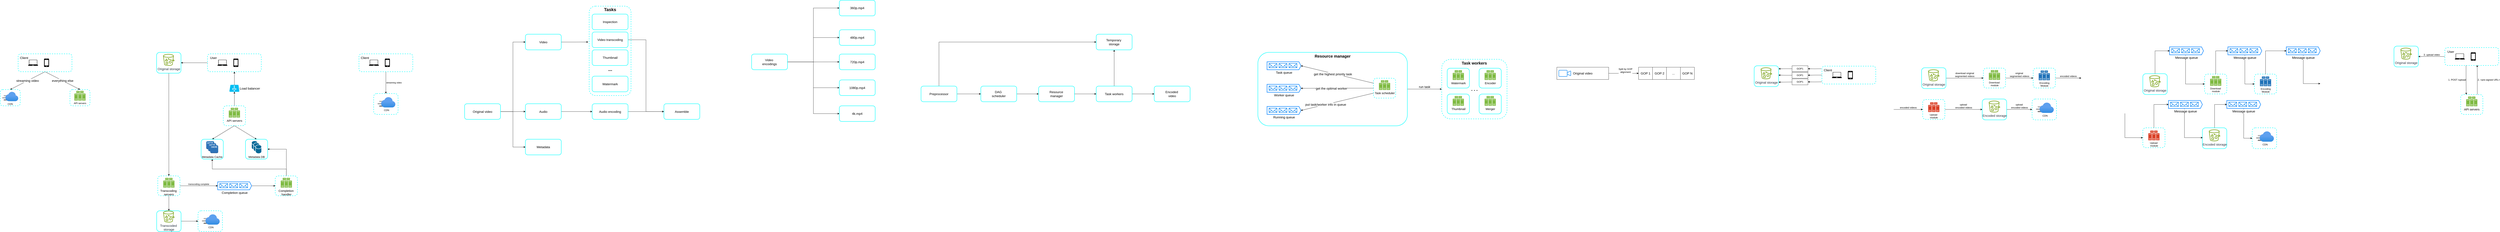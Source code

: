 <mxfile version="25.0.3">
  <diagram name="Page-1" id="iShj6CPr5NxjhSrO0xrF">
    <mxGraphModel dx="1194" dy="772" grid="1" gridSize="10" guides="1" tooltips="1" connect="1" arrows="1" fold="1" page="1" pageScale="1" pageWidth="827" pageHeight="1169" math="0" shadow="0">
      <root>
        <mxCell id="0" />
        <mxCell id="1" parent="0" />
        <mxCell id="PkRSMhQiLI0NbQ_7LjET-1" value="upload&amp;nbsp;&lt;div&gt;encoded videos&lt;/div&gt;" style="edgeStyle=orthogonalEdgeStyle;shape=connector;rounded=0;orthogonalLoop=1;jettySize=auto;html=1;strokeColor=default;align=center;verticalAlign=bottom;fontFamily=Helvetica;fontSize=12;fontColor=default;labelBackgroundColor=none;endArrow=classic;" edge="1" parent="1" source="PkRSMhQiLI0NbQ_7LjET-2" target="PkRSMhQiLI0NbQ_7LjET-170">
          <mxGeometry relative="1" as="geometry" />
        </mxCell>
        <mxCell id="PkRSMhQiLI0NbQ_7LjET-2" value="" style="rounded=1;whiteSpace=wrap;html=1;strokeColor=#00FFFF;strokeWidth=2;dashed=1;" vertex="1" parent="1">
          <mxGeometry x="9905.62" y="580" width="111.25" height="100" as="geometry" />
        </mxCell>
        <mxCell id="PkRSMhQiLI0NbQ_7LjET-3" style="edgeStyle=orthogonalEdgeStyle;rounded=0;orthogonalLoop=1;jettySize=auto;html=1;entryX=0;entryY=0.5;entryDx=0;entryDy=0;" edge="1" parent="1" source="PkRSMhQiLI0NbQ_7LjET-5" target="PkRSMhQiLI0NbQ_7LjET-139">
          <mxGeometry relative="1" as="geometry" />
        </mxCell>
        <mxCell id="PkRSMhQiLI0NbQ_7LjET-4" value="Split by GOP&lt;div&gt;alignment&lt;/div&gt;" style="edgeLabel;html=1;align=center;verticalAlign=bottom;resizable=0;points=[];fontSize=12;labelPosition=center;verticalLabelPosition=top;" vertex="1" connectable="0" parent="PkRSMhQiLI0NbQ_7LjET-3">
          <mxGeometry x="0.114" y="-2" relative="1" as="geometry">
            <mxPoint as="offset" />
          </mxGeometry>
        </mxCell>
        <mxCell id="PkRSMhQiLI0NbQ_7LjET-5" value="Original video" style="rounded=0;whiteSpace=wrap;html=1;align=center;fontSize=16;" vertex="1" parent="1">
          <mxGeometry x="8070" y="417.38" width="260" height="61.75" as="geometry" />
        </mxCell>
        <mxCell id="PkRSMhQiLI0NbQ_7LjET-6" value="Task workers" style="rounded=1;whiteSpace=wrap;html=1;strokeColor=#00FFFF;strokeWidth=2;verticalAlign=top;fontSize=20;fontStyle=1;dashed=1;" vertex="1" parent="1">
          <mxGeometry x="7492.38" y="377.5" width="327.62" height="300" as="geometry" />
        </mxCell>
        <mxCell id="PkRSMhQiLI0NbQ_7LjET-7" value="run task" style="edgeStyle=orthogonalEdgeStyle;rounded=0;orthogonalLoop=1;jettySize=auto;html=1;entryX=0;entryY=0.5;entryDx=0;entryDy=0;labelPosition=center;verticalLabelPosition=top;align=center;verticalAlign=bottom;fontSize=16;" edge="1" parent="1" source="PkRSMhQiLI0NbQ_7LjET-8" target="PkRSMhQiLI0NbQ_7LjET-6">
          <mxGeometry x="-0.004" relative="1" as="geometry">
            <mxPoint as="offset" />
          </mxGeometry>
        </mxCell>
        <mxCell id="PkRSMhQiLI0NbQ_7LjET-8" value="Resource manager" style="rounded=1;whiteSpace=wrap;html=1;strokeColor=#00FFFF;strokeWidth=2;labelPosition=center;verticalLabelPosition=middle;align=center;verticalAlign=top;fontSize=20;fontStyle=1" vertex="1" parent="1">
          <mxGeometry x="6570" y="342.5" width="750" height="370" as="geometry" />
        </mxCell>
        <mxCell id="PkRSMhQiLI0NbQ_7LjET-9" value="" style="rounded=1;whiteSpace=wrap;html=1;strokeColor=#00FFFF;strokeWidth=2;dashed=1;" vertex="1" parent="1">
          <mxGeometry x="1252.51" y="1140" width="122.5" height="105" as="geometry" />
        </mxCell>
        <mxCell id="PkRSMhQiLI0NbQ_7LjET-10" style="edgeStyle=orthogonalEdgeStyle;rounded=0;orthogonalLoop=1;jettySize=auto;html=1;entryX=0.5;entryY=0;entryDx=0;entryDy=0;" edge="1" parent="1" source="PkRSMhQiLI0NbQ_7LjET-11" target="PkRSMhQiLI0NbQ_7LjET-53">
          <mxGeometry relative="1" as="geometry" />
        </mxCell>
        <mxCell id="PkRSMhQiLI0NbQ_7LjET-11" value="" style="rounded=1;whiteSpace=wrap;html=1;strokeColor=#00FFFF;strokeWidth=2;" vertex="1" parent="1">
          <mxGeometry x="1044.65" y="342.5" width="122.5" height="105" as="geometry" />
        </mxCell>
        <mxCell id="PkRSMhQiLI0NbQ_7LjET-12" value="" style="rounded=1;whiteSpace=wrap;html=1;spacingLeft=0;spacingTop=0;strokeColor=#00FFFF;strokeWidth=2;dashed=1;fontSize=16;spacing=0;" vertex="1" parent="1">
          <mxGeometry x="610" y="530" width="100.38" height="81.75" as="geometry" />
        </mxCell>
        <mxCell id="PkRSMhQiLI0NbQ_7LjET-13" value="streaming video" style="rounded=0;orthogonalLoop=1;jettySize=auto;html=1;entryX=0.5;entryY=0;entryDx=0;entryDy=0;exitX=0.5;exitY=1;exitDx=0;exitDy=0;fontSize=16;" edge="1" parent="1" source="PkRSMhQiLI0NbQ_7LjET-15" target="PkRSMhQiLI0NbQ_7LjET-19">
          <mxGeometry relative="1" as="geometry" />
        </mxCell>
        <mxCell id="PkRSMhQiLI0NbQ_7LjET-14" value="everything else" style="rounded=0;orthogonalLoop=1;jettySize=auto;html=1;entryX=0.5;entryY=0;entryDx=0;entryDy=0;exitX=0.5;exitY=1;exitDx=0;exitDy=0;fontSize=16;" edge="1" parent="1" source="PkRSMhQiLI0NbQ_7LjET-15" target="PkRSMhQiLI0NbQ_7LjET-12">
          <mxGeometry relative="1" as="geometry" />
        </mxCell>
        <mxCell id="PkRSMhQiLI0NbQ_7LjET-15" value="Client" style="rounded=1;whiteSpace=wrap;html=1;spacingLeft=-210;spacingTop=-50;strokeColor=#00FFFF;strokeWidth=2;dashed=1;fontSize=16;" vertex="1" parent="1">
          <mxGeometry x="350" y="350" width="270" height="90" as="geometry" />
        </mxCell>
        <mxCell id="PkRSMhQiLI0NbQ_7LjET-16" value="" style="sketch=0;aspect=fixed;pointerEvents=1;shadow=0;dashed=0;html=1;strokeColor=none;labelPosition=center;verticalLabelPosition=bottom;verticalAlign=top;align=center;fillColor=#000000;shape=mxgraph.azure.laptop" vertex="1" parent="1">
          <mxGeometry x="400" y="380" width="50" height="30" as="geometry" />
        </mxCell>
        <mxCell id="PkRSMhQiLI0NbQ_7LjET-17" value="" style="sketch=0;pointerEvents=1;shadow=0;dashed=0;html=1;strokeColor=none;fillColor=#000000;labelPosition=center;verticalLabelPosition=bottom;verticalAlign=top;outlineConnect=0;align=center;shape=mxgraph.office.devices.cell_phone_iphone_standalone;" vertex="1" parent="1">
          <mxGeometry x="480" y="374" width="25" height="42" as="geometry" />
        </mxCell>
        <mxCell id="PkRSMhQiLI0NbQ_7LjET-18" value="" style="shape=image;html=1;verticalAlign=top;verticalLabelPosition=bottom;labelBackgroundColor=#ffffff;imageAspect=0;aspect=fixed;image=https://cdn0.iconfinder.com/data/icons/iphone-7-airpods-icons-solid-style/24/apple-tv-box-128.png" vertex="1" parent="1">
          <mxGeometry x="530" y="360" width="70" height="70" as="geometry" />
        </mxCell>
        <mxCell id="PkRSMhQiLI0NbQ_7LjET-19" value="" style="rounded=1;whiteSpace=wrap;html=1;spacingLeft=0;spacingTop=0;strokeColor=#00FFFF;strokeWidth=2;dashed=1;fontSize=16;spacing=0;" vertex="1" parent="1">
          <mxGeometry x="260" y="530" width="100.38" height="81.75" as="geometry" />
        </mxCell>
        <mxCell id="PkRSMhQiLI0NbQ_7LjET-20" value="CDN" style="image;aspect=fixed;html=1;points=[];align=center;fontSize=12;image=img/lib/azure2/app_services/CDN_Profiles.svg;" vertex="1" parent="1">
          <mxGeometry x="269.81" y="541.12" width="80.75" height="47.5" as="geometry" />
        </mxCell>
        <mxCell id="PkRSMhQiLI0NbQ_7LjET-21" value="API servers" style="sketch=0;pointerEvents=1;shadow=0;dashed=0;html=1;strokeColor=none;fillColor=#505050;labelPosition=center;verticalLabelPosition=bottom;verticalAlign=top;outlineConnect=0;align=center;shape=mxgraph.office.servers.server_farm;fillColor=#7FBA42;" vertex="1" parent="1">
          <mxGeometry x="632.19" y="536.38" width="56" height="49" as="geometry" />
        </mxCell>
        <mxCell id="PkRSMhQiLI0NbQ_7LjET-22" style="edgeStyle=orthogonalEdgeStyle;rounded=0;orthogonalLoop=1;jettySize=auto;html=1;entryX=1;entryY=0.5;entryDx=0;entryDy=0;" edge="1" parent="1" source="PkRSMhQiLI0NbQ_7LjET-23" target="PkRSMhQiLI0NbQ_7LjET-11">
          <mxGeometry relative="1" as="geometry" />
        </mxCell>
        <mxCell id="PkRSMhQiLI0NbQ_7LjET-23" value="User" style="rounded=1;whiteSpace=wrap;html=1;spacingLeft=-210;spacingTop=-50;strokeColor=#00FFFF;strokeWidth=2;dashed=1;fontSize=16;" vertex="1" parent="1">
          <mxGeometry x="1300" y="350" width="270" height="90" as="geometry" />
        </mxCell>
        <mxCell id="PkRSMhQiLI0NbQ_7LjET-24" value="" style="sketch=0;aspect=fixed;pointerEvents=1;shadow=0;dashed=0;html=1;strokeColor=none;labelPosition=center;verticalLabelPosition=bottom;verticalAlign=top;align=center;fillColor=#000000;shape=mxgraph.azure.laptop" vertex="1" parent="1">
          <mxGeometry x="1350" y="380" width="50" height="30" as="geometry" />
        </mxCell>
        <mxCell id="PkRSMhQiLI0NbQ_7LjET-25" value="" style="sketch=0;pointerEvents=1;shadow=0;dashed=0;html=1;strokeColor=none;fillColor=#000000;labelPosition=center;verticalLabelPosition=bottom;verticalAlign=top;outlineConnect=0;align=center;shape=mxgraph.office.devices.cell_phone_iphone_standalone;" vertex="1" parent="1">
          <mxGeometry x="1430" y="374" width="25" height="42" as="geometry" />
        </mxCell>
        <mxCell id="PkRSMhQiLI0NbQ_7LjET-26" value="" style="shape=image;html=1;verticalAlign=top;verticalLabelPosition=bottom;labelBackgroundColor=#ffffff;imageAspect=0;aspect=fixed;image=https://cdn0.iconfinder.com/data/icons/iphone-7-airpods-icons-solid-style/24/apple-tv-box-128.png" vertex="1" parent="1">
          <mxGeometry x="1480" y="360" width="70" height="70" as="geometry" />
        </mxCell>
        <mxCell id="PkRSMhQiLI0NbQ_7LjET-27" value="Original storage" style="sketch=0;outlineConnect=0;fontColor=#232F3E;gradientColor=none;fillColor=#7AA116;strokeColor=none;dashed=0;verticalLabelPosition=bottom;verticalAlign=top;align=center;html=1;fontSize=16;fontStyle=0;aspect=fixed;pointerEvents=1;shape=mxgraph.aws4.bucket_with_objects;" vertex="1" parent="1">
          <mxGeometry x="1077.53" y="351" width="56.73" height="59" as="geometry" />
        </mxCell>
        <mxCell id="PkRSMhQiLI0NbQ_7LjET-28" style="edgeStyle=orthogonalEdgeStyle;rounded=0;orthogonalLoop=1;jettySize=auto;html=1;entryX=0.5;entryY=0;entryDx=0;entryDy=0;startArrow=classic;startFill=1;endArrow=none;endFill=0;" edge="1" parent="1" source="PkRSMhQiLI0NbQ_7LjET-29" target="PkRSMhQiLI0NbQ_7LjET-33">
          <mxGeometry relative="1" as="geometry" />
        </mxCell>
        <mxCell id="PkRSMhQiLI0NbQ_7LjET-29" value="Load balancer" style="verticalLabelPosition=middle;html=1;verticalAlign=middle;align=left;strokeColor=none;fillColor=#00BEF2;shape=mxgraph.azure.azure_load_balancer;labelPosition=right;fontSize=16;" vertex="1" parent="1">
          <mxGeometry x="1410" y="506.12" width="50" height="35" as="geometry" />
        </mxCell>
        <mxCell id="PkRSMhQiLI0NbQ_7LjET-30" style="edgeStyle=orthogonalEdgeStyle;rounded=0;orthogonalLoop=1;jettySize=auto;html=1;entryX=0.5;entryY=0;entryDx=0;entryDy=0;entryPerimeter=0;startArrow=classic;startFill=1;endArrow=none;endFill=0;" edge="1" parent="1" source="PkRSMhQiLI0NbQ_7LjET-23" target="PkRSMhQiLI0NbQ_7LjET-29">
          <mxGeometry relative="1" as="geometry" />
        </mxCell>
        <mxCell id="PkRSMhQiLI0NbQ_7LjET-31" style="rounded=0;orthogonalLoop=1;jettySize=auto;html=1;exitX=0.5;exitY=1;exitDx=0;exitDy=0;entryX=0.5;entryY=0;entryDx=0;entryDy=0;" edge="1" parent="1" source="PkRSMhQiLI0NbQ_7LjET-33" target="PkRSMhQiLI0NbQ_7LjET-35">
          <mxGeometry relative="1" as="geometry" />
        </mxCell>
        <mxCell id="PkRSMhQiLI0NbQ_7LjET-32" style="rounded=0;orthogonalLoop=1;jettySize=auto;html=1;entryX=0.5;entryY=0;entryDx=0;entryDy=0;exitX=0.5;exitY=1;exitDx=0;exitDy=0;" edge="1" parent="1" source="PkRSMhQiLI0NbQ_7LjET-33" target="PkRSMhQiLI0NbQ_7LjET-36">
          <mxGeometry relative="1" as="geometry" />
        </mxCell>
        <mxCell id="PkRSMhQiLI0NbQ_7LjET-33" value="" style="rounded=1;whiteSpace=wrap;html=1;strokeColor=#00FFFF;strokeWidth=2;dashed=1;" vertex="1" parent="1">
          <mxGeometry x="1379.38" y="611.75" width="111.25" height="100" as="geometry" />
        </mxCell>
        <mxCell id="PkRSMhQiLI0NbQ_7LjET-34" value="&lt;font style=&quot;font-size: 15px;&quot;&gt;API servers&lt;/font&gt;" style="sketch=0;pointerEvents=1;shadow=0;dashed=0;html=1;strokeColor=none;fillColor=#505050;labelPosition=center;verticalLabelPosition=bottom;verticalAlign=top;outlineConnect=0;align=center;shape=mxgraph.office.servers.server_farm;fillColor=#7FBA42;" vertex="1" parent="1">
          <mxGeometry x="1407.01" y="621.75" width="56" height="49" as="geometry" />
        </mxCell>
        <mxCell id="PkRSMhQiLI0NbQ_7LjET-35" value="Metadata Cache" style="rounded=1;whiteSpace=wrap;html=1;strokeColor=#00FFFF;strokeWidth=2;fontSize=14;verticalAlign=bottom;" vertex="1" parent="1">
          <mxGeometry x="1268.13" y="780" width="111.25" height="100" as="geometry" />
        </mxCell>
        <mxCell id="PkRSMhQiLI0NbQ_7LjET-36" value="Metadata DB" style="rounded=1;whiteSpace=wrap;html=1;strokeColor=#00FFFF;strokeWidth=2;verticalAlign=bottom;fontSize=14;" vertex="1" parent="1">
          <mxGeometry x="1490.63" y="780" width="111.25" height="100" as="geometry" />
        </mxCell>
        <mxCell id="PkRSMhQiLI0NbQ_7LjET-37" value="" style="outlineConnect=0;dashed=0;verticalLabelPosition=bottom;verticalAlign=top;align=center;html=1;shape=mxgraph.aws3.cache_node;fillColor=#2E73B8;gradientColor=none;" vertex="1" parent="1">
          <mxGeometry x="1293.76" y="790" width="40" height="40" as="geometry" />
        </mxCell>
        <mxCell id="PkRSMhQiLI0NbQ_7LjET-38" value="" style="outlineConnect=0;dashed=0;verticalLabelPosition=bottom;verticalAlign=top;align=center;html=1;shape=mxgraph.aws3.cache_node;fillColor=#2E73B8;gradientColor=none;" vertex="1" parent="1">
          <mxGeometry x="1303.76" y="800" width="40" height="40" as="geometry" />
        </mxCell>
        <mxCell id="PkRSMhQiLI0NbQ_7LjET-39" value="" style="outlineConnect=0;dashed=0;verticalLabelPosition=bottom;verticalAlign=top;align=center;html=1;shape=mxgraph.aws3.cache_node;fillColor=#2E73B8;gradientColor=none;" vertex="1" parent="1">
          <mxGeometry x="1313.76" y="810" width="40" height="40" as="geometry" />
        </mxCell>
        <mxCell id="PkRSMhQiLI0NbQ_7LjET-40" value="" style="shape=mxgraph.cisco.storage.relational_database;html=1;pointerEvents=1;dashed=0;fillColor=#036897;strokeColor=#ffffff;strokeWidth=2;verticalLabelPosition=bottom;verticalAlign=top;align=center;outlineConnect=0;" vertex="1" parent="1">
          <mxGeometry x="1521.26" y="788" width="30" height="44" as="geometry" />
        </mxCell>
        <mxCell id="PkRSMhQiLI0NbQ_7LjET-41" value="" style="shape=mxgraph.cisco.storage.relational_database;html=1;pointerEvents=1;dashed=0;fillColor=#036897;strokeColor=#ffffff;strokeWidth=2;verticalLabelPosition=bottom;verticalAlign=top;align=center;outlineConnect=0;" vertex="1" parent="1">
          <mxGeometry x="1531.26" y="798" width="30" height="44" as="geometry" />
        </mxCell>
        <mxCell id="PkRSMhQiLI0NbQ_7LjET-42" value="" style="shape=mxgraph.cisco.storage.relational_database;html=1;pointerEvents=1;dashed=0;fillColor=#036897;strokeColor=#ffffff;strokeWidth=2;verticalLabelPosition=bottom;verticalAlign=top;align=center;outlineConnect=0;" vertex="1" parent="1">
          <mxGeometry x="1541.26" y="808" width="30" height="44" as="geometry" />
        </mxCell>
        <mxCell id="PkRSMhQiLI0NbQ_7LjET-43" style="edgeStyle=orthogonalEdgeStyle;rounded=0;orthogonalLoop=1;jettySize=auto;html=1;" edge="1" parent="1" source="PkRSMhQiLI0NbQ_7LjET-44" target="PkRSMhQiLI0NbQ_7LjET-50">
          <mxGeometry relative="1" as="geometry" />
        </mxCell>
        <mxCell id="PkRSMhQiLI0NbQ_7LjET-44" value="Completion queue" style="html=1;shadow=0;dashed=0;align=center;verticalAlign=top;shape=mxgraph.arrows2.arrow;dy=0;dx=10;notch=0;strokeWidth=3;strokeColor=#3399FF;labelPosition=center;verticalLabelPosition=bottom;fontSize=16;spacing=0;" vertex="1" parent="1">
          <mxGeometry x="1351.26" y="994.5" width="170" height="40" as="geometry" />
        </mxCell>
        <mxCell id="PkRSMhQiLI0NbQ_7LjET-45" value="" style="html=1;verticalLabelPosition=bottom;align=center;labelBackgroundColor=#ffffff;verticalAlign=top;strokeWidth=2;strokeColor=#0080F0;shadow=0;dashed=0;shape=mxgraph.ios7.icons.mail;" vertex="1" parent="1">
          <mxGeometry x="1361.26" y="1003" width="40" height="21.5" as="geometry" />
        </mxCell>
        <mxCell id="PkRSMhQiLI0NbQ_7LjET-46" value="" style="html=1;verticalLabelPosition=bottom;align=center;labelBackgroundColor=#ffffff;verticalAlign=top;strokeWidth=2;strokeColor=#0080F0;shadow=0;dashed=0;shape=mxgraph.ios7.icons.mail;" vertex="1" parent="1">
          <mxGeometry x="1461.26" y="1003" width="40" height="21.5" as="geometry" />
        </mxCell>
        <mxCell id="PkRSMhQiLI0NbQ_7LjET-47" value="" style="html=1;verticalLabelPosition=bottom;align=center;labelBackgroundColor=#ffffff;verticalAlign=top;strokeWidth=2;strokeColor=#0080F0;shadow=0;dashed=0;shape=mxgraph.ios7.icons.mail;" vertex="1" parent="1">
          <mxGeometry x="1411.26" y="1003" width="40" height="21.5" as="geometry" />
        </mxCell>
        <mxCell id="PkRSMhQiLI0NbQ_7LjET-48" style="edgeStyle=orthogonalEdgeStyle;rounded=0;orthogonalLoop=1;jettySize=auto;html=1;entryX=1;entryY=0.5;entryDx=0;entryDy=0;" edge="1" parent="1" source="PkRSMhQiLI0NbQ_7LjET-50" target="PkRSMhQiLI0NbQ_7LjET-36">
          <mxGeometry relative="1" as="geometry">
            <Array as="points">
              <mxPoint x="1696" y="830" />
            </Array>
          </mxGeometry>
        </mxCell>
        <mxCell id="PkRSMhQiLI0NbQ_7LjET-49" style="edgeStyle=orthogonalEdgeStyle;rounded=0;orthogonalLoop=1;jettySize=auto;html=1;entryX=0.5;entryY=1;entryDx=0;entryDy=0;" edge="1" parent="1" source="PkRSMhQiLI0NbQ_7LjET-50" target="PkRSMhQiLI0NbQ_7LjET-35">
          <mxGeometry relative="1" as="geometry">
            <Array as="points">
              <mxPoint x="1696" y="930" />
              <mxPoint x="1324" y="930" />
            </Array>
          </mxGeometry>
        </mxCell>
        <mxCell id="PkRSMhQiLI0NbQ_7LjET-50" value="" style="rounded=1;whiteSpace=wrap;html=1;strokeColor=#00FFFF;strokeWidth=2;dashed=1;" vertex="1" parent="1">
          <mxGeometry x="1640" y="964.5" width="111.25" height="100" as="geometry" />
        </mxCell>
        <mxCell id="PkRSMhQiLI0NbQ_7LjET-51" value="&lt;font style=&quot;font-size: 15px;&quot;&gt;Completion&amp;nbsp;&lt;/font&gt;&lt;div&gt;&lt;font style=&quot;font-size: 15px;&quot;&gt;handler&lt;/font&gt;&lt;/div&gt;" style="sketch=0;pointerEvents=1;shadow=0;dashed=0;html=1;strokeColor=none;fillColor=#505050;labelPosition=center;verticalLabelPosition=bottom;verticalAlign=top;outlineConnect=0;align=center;shape=mxgraph.office.servers.server_farm;fillColor=#7FBA42;" vertex="1" parent="1">
          <mxGeometry x="1667.63" y="974.5" width="56" height="49" as="geometry" />
        </mxCell>
        <mxCell id="PkRSMhQiLI0NbQ_7LjET-52" style="edgeStyle=orthogonalEdgeStyle;rounded=0;orthogonalLoop=1;jettySize=auto;html=1;entryX=0.5;entryY=0;entryDx=0;entryDy=0;" edge="1" parent="1" source="PkRSMhQiLI0NbQ_7LjET-53" target="PkRSMhQiLI0NbQ_7LjET-57">
          <mxGeometry relative="1" as="geometry" />
        </mxCell>
        <mxCell id="PkRSMhQiLI0NbQ_7LjET-53" value="" style="rounded=1;whiteSpace=wrap;html=1;strokeColor=#00FFFF;strokeWidth=2;dashed=1;" vertex="1" parent="1">
          <mxGeometry x="1050.63" y="964.5" width="111.25" height="100" as="geometry" />
        </mxCell>
        <mxCell id="PkRSMhQiLI0NbQ_7LjET-54" value="&lt;font style=&quot;font-size: 15px;&quot;&gt;Transcoding&amp;nbsp;&lt;/font&gt;&lt;div&gt;&lt;font style=&quot;font-size: 15px;&quot;&gt;servers&lt;/font&gt;&lt;/div&gt;" style="sketch=0;pointerEvents=1;shadow=0;dashed=0;html=1;strokeColor=none;fillColor=#505050;labelPosition=center;verticalLabelPosition=bottom;verticalAlign=top;outlineConnect=0;align=center;shape=mxgraph.office.servers.server_farm;fillColor=#7FBA42;" vertex="1" parent="1">
          <mxGeometry x="1078.26" y="974.5" width="56" height="49" as="geometry" />
        </mxCell>
        <mxCell id="PkRSMhQiLI0NbQ_7LjET-55" value="transcoding complete" style="edgeStyle=orthogonalEdgeStyle;rounded=0;orthogonalLoop=1;jettySize=auto;html=1;entryX=0;entryY=0.5;entryDx=0;entryDy=0;entryPerimeter=0;verticalAlign=bottom;labelPosition=center;verticalLabelPosition=top;align=center;" edge="1" parent="1" source="PkRSMhQiLI0NbQ_7LjET-53" target="PkRSMhQiLI0NbQ_7LjET-44">
          <mxGeometry relative="1" as="geometry" />
        </mxCell>
        <mxCell id="PkRSMhQiLI0NbQ_7LjET-56" style="edgeStyle=orthogonalEdgeStyle;rounded=0;orthogonalLoop=1;jettySize=auto;html=1;entryX=0;entryY=0.5;entryDx=0;entryDy=0;" edge="1" parent="1" source="PkRSMhQiLI0NbQ_7LjET-57" target="PkRSMhQiLI0NbQ_7LjET-9">
          <mxGeometry relative="1" as="geometry" />
        </mxCell>
        <mxCell id="PkRSMhQiLI0NbQ_7LjET-57" value="" style="rounded=1;whiteSpace=wrap;html=1;strokeColor=#00FFFF;strokeWidth=2;" vertex="1" parent="1">
          <mxGeometry x="1045.01" y="1140" width="122.5" height="105" as="geometry" />
        </mxCell>
        <mxCell id="PkRSMhQiLI0NbQ_7LjET-58" value="Transcoded&amp;nbsp;&lt;div&gt;storage&lt;/div&gt;" style="sketch=0;outlineConnect=0;fontColor=#232F3E;gradientColor=none;fillColor=#7AA116;strokeColor=none;dashed=0;verticalLabelPosition=bottom;verticalAlign=top;align=center;html=1;fontSize=16;fontStyle=0;aspect=fixed;pointerEvents=1;shape=mxgraph.aws4.bucket_with_objects;" vertex="1" parent="1">
          <mxGeometry x="1077.89" y="1140" width="56.73" height="59" as="geometry" />
        </mxCell>
        <mxCell id="PkRSMhQiLI0NbQ_7LjET-59" value="CDN" style="image;aspect=fixed;html=1;points=[];align=center;fontSize=12;image=img/lib/azure2/app_services/CDN_Profiles.svg;" vertex="1" parent="1">
          <mxGeometry x="1272.01" y="1157.75" width="89.25" height="52.5" as="geometry" />
        </mxCell>
        <mxCell id="PkRSMhQiLI0NbQ_7LjET-60" value="streaming video" style="edgeStyle=orthogonalEdgeStyle;rounded=0;orthogonalLoop=1;jettySize=auto;html=1;entryX=0.5;entryY=0;entryDx=0;entryDy=0;labelPosition=right;verticalLabelPosition=middle;align=left;verticalAlign=middle;" edge="1" parent="1" source="PkRSMhQiLI0NbQ_7LjET-61" target="PkRSMhQiLI0NbQ_7LjET-65">
          <mxGeometry relative="1" as="geometry" />
        </mxCell>
        <mxCell id="PkRSMhQiLI0NbQ_7LjET-61" value="Client" style="rounded=1;whiteSpace=wrap;html=1;spacingLeft=-210;spacingTop=-50;strokeColor=#00FFFF;strokeWidth=2;dashed=1;fontSize=16;" vertex="1" parent="1">
          <mxGeometry x="2060" y="350" width="270" height="90" as="geometry" />
        </mxCell>
        <mxCell id="PkRSMhQiLI0NbQ_7LjET-62" value="" style="sketch=0;aspect=fixed;pointerEvents=1;shadow=0;dashed=0;html=1;strokeColor=none;labelPosition=center;verticalLabelPosition=bottom;verticalAlign=top;align=center;fillColor=#000000;shape=mxgraph.azure.laptop" vertex="1" parent="1">
          <mxGeometry x="2110" y="380" width="50" height="30" as="geometry" />
        </mxCell>
        <mxCell id="PkRSMhQiLI0NbQ_7LjET-63" value="" style="sketch=0;pointerEvents=1;shadow=0;dashed=0;html=1;strokeColor=none;fillColor=#000000;labelPosition=center;verticalLabelPosition=bottom;verticalAlign=top;outlineConnect=0;align=center;shape=mxgraph.office.devices.cell_phone_iphone_standalone;" vertex="1" parent="1">
          <mxGeometry x="2190" y="374" width="25" height="42" as="geometry" />
        </mxCell>
        <mxCell id="PkRSMhQiLI0NbQ_7LjET-64" value="" style="shape=image;html=1;verticalAlign=top;verticalLabelPosition=bottom;labelBackgroundColor=#ffffff;imageAspect=0;aspect=fixed;image=https://cdn0.iconfinder.com/data/icons/iphone-7-airpods-icons-solid-style/24/apple-tv-box-128.png" vertex="1" parent="1">
          <mxGeometry x="2240" y="360" width="70" height="70" as="geometry" />
        </mxCell>
        <mxCell id="PkRSMhQiLI0NbQ_7LjET-65" value="" style="rounded=1;whiteSpace=wrap;html=1;strokeColor=#00FFFF;strokeWidth=2;dashed=1;" vertex="1" parent="1">
          <mxGeometry x="2133.75" y="550" width="122.5" height="105" as="geometry" />
        </mxCell>
        <mxCell id="PkRSMhQiLI0NbQ_7LjET-66" value="CDN" style="image;aspect=fixed;html=1;points=[];align=center;fontSize=12;image=img/lib/azure2/app_services/CDN_Profiles.svg;" vertex="1" parent="1">
          <mxGeometry x="2153.25" y="567.75" width="89.25" height="52.5" as="geometry" />
        </mxCell>
        <mxCell id="PkRSMhQiLI0NbQ_7LjET-67" style="edgeStyle=orthogonalEdgeStyle;rounded=0;orthogonalLoop=1;jettySize=auto;html=1;entryX=0;entryY=0.5;entryDx=0;entryDy=0;" edge="1" parent="1" source="PkRSMhQiLI0NbQ_7LjET-70" target="PkRSMhQiLI0NbQ_7LjET-72">
          <mxGeometry relative="1" as="geometry" />
        </mxCell>
        <mxCell id="PkRSMhQiLI0NbQ_7LjET-68" style="edgeStyle=orthogonalEdgeStyle;rounded=0;orthogonalLoop=1;jettySize=auto;html=1;entryX=0;entryY=0.5;entryDx=0;entryDy=0;" edge="1" parent="1" source="PkRSMhQiLI0NbQ_7LjET-70" target="PkRSMhQiLI0NbQ_7LjET-73">
          <mxGeometry relative="1" as="geometry" />
        </mxCell>
        <mxCell id="PkRSMhQiLI0NbQ_7LjET-69" style="edgeStyle=orthogonalEdgeStyle;rounded=0;orthogonalLoop=1;jettySize=auto;html=1;entryX=0;entryY=0.5;entryDx=0;entryDy=0;" edge="1" parent="1" source="PkRSMhQiLI0NbQ_7LjET-70" target="PkRSMhQiLI0NbQ_7LjET-74">
          <mxGeometry relative="1" as="geometry" />
        </mxCell>
        <mxCell id="PkRSMhQiLI0NbQ_7LjET-70" value="Original video" style="rounded=1;whiteSpace=wrap;html=1;spacingLeft=0;spacingTop=0;strokeColor=#00FFFF;strokeWidth=2;fontSize=16;spacing=0;" vertex="1" parent="1">
          <mxGeometry x="2590" y="601.25" width="180" height="78.75" as="geometry" />
        </mxCell>
        <mxCell id="PkRSMhQiLI0NbQ_7LjET-71" style="edgeStyle=orthogonalEdgeStyle;rounded=0;orthogonalLoop=1;jettySize=auto;html=1;" edge="1" parent="1" source="PkRSMhQiLI0NbQ_7LjET-72" target="PkRSMhQiLI0NbQ_7LjET-76">
          <mxGeometry relative="1" as="geometry" />
        </mxCell>
        <mxCell id="PkRSMhQiLI0NbQ_7LjET-72" value="Audio" style="rounded=1;whiteSpace=wrap;html=1;spacingLeft=0;spacingTop=0;strokeColor=#00FFFF;strokeWidth=2;fontSize=16;spacing=0;" vertex="1" parent="1">
          <mxGeometry x="2895" y="601.25" width="180" height="78.75" as="geometry" />
        </mxCell>
        <mxCell id="PkRSMhQiLI0NbQ_7LjET-73" value="Video" style="rounded=1;whiteSpace=wrap;html=1;spacingLeft=0;spacingTop=0;strokeColor=#00FFFF;strokeWidth=2;fontSize=16;spacing=0;" vertex="1" parent="1">
          <mxGeometry x="2895" y="251.25" width="180" height="78.75" as="geometry" />
        </mxCell>
        <mxCell id="PkRSMhQiLI0NbQ_7LjET-74" value="Metadata" style="rounded=1;whiteSpace=wrap;html=1;spacingLeft=0;spacingTop=0;strokeColor=#00FFFF;strokeWidth=2;fontSize=16;spacing=0;" vertex="1" parent="1">
          <mxGeometry x="2895" y="780" width="180" height="78.75" as="geometry" />
        </mxCell>
        <mxCell id="PkRSMhQiLI0NbQ_7LjET-75" style="edgeStyle=orthogonalEdgeStyle;rounded=0;orthogonalLoop=1;jettySize=auto;html=1;entryX=0;entryY=0.5;entryDx=0;entryDy=0;" edge="1" parent="1" source="PkRSMhQiLI0NbQ_7LjET-76" target="PkRSMhQiLI0NbQ_7LjET-85">
          <mxGeometry relative="1" as="geometry" />
        </mxCell>
        <mxCell id="PkRSMhQiLI0NbQ_7LjET-76" value="Audio encoding" style="rounded=1;whiteSpace=wrap;html=1;spacingLeft=0;spacingTop=0;strokeColor=#00FFFF;strokeWidth=2;fontSize=16;spacing=0;" vertex="1" parent="1">
          <mxGeometry x="3230" y="601.25" width="180" height="78.75" as="geometry" />
        </mxCell>
        <mxCell id="PkRSMhQiLI0NbQ_7LjET-77" value="Tasks" style="rounded=1;whiteSpace=wrap;html=1;spacingLeft=0;spacingTop=0;strokeColor=#00FFFF;strokeWidth=2;fontSize=22;spacing=0;verticalAlign=top;fontStyle=1;dashed=1;" vertex="1" parent="1">
          <mxGeometry x="3215" y="110" width="210" height="450" as="geometry" />
        </mxCell>
        <mxCell id="PkRSMhQiLI0NbQ_7LjET-78" value="Inspection" style="rounded=1;whiteSpace=wrap;html=1;spacingLeft=0;spacingTop=0;strokeColor=#00FFFF;strokeWidth=2;fontSize=16;spacing=0;" vertex="1" parent="1">
          <mxGeometry x="3230" y="150" width="180" height="78.75" as="geometry" />
        </mxCell>
        <mxCell id="PkRSMhQiLI0NbQ_7LjET-79" value="Thumbnail" style="rounded=1;whiteSpace=wrap;html=1;spacingLeft=0;spacingTop=0;strokeColor=#00FFFF;strokeWidth=2;fontSize=16;spacing=0;" vertex="1" parent="1">
          <mxGeometry x="3230" y="330" width="180" height="78.75" as="geometry" />
        </mxCell>
        <mxCell id="PkRSMhQiLI0NbQ_7LjET-80" style="edgeStyle=orthogonalEdgeStyle;rounded=0;orthogonalLoop=1;jettySize=auto;html=1;entryX=0;entryY=0.5;entryDx=0;entryDy=0;" edge="1" parent="1" source="PkRSMhQiLI0NbQ_7LjET-81" target="PkRSMhQiLI0NbQ_7LjET-85">
          <mxGeometry relative="1" as="geometry" />
        </mxCell>
        <mxCell id="PkRSMhQiLI0NbQ_7LjET-81" value="Video transcoding" style="rounded=1;whiteSpace=wrap;html=1;spacingLeft=0;spacingTop=0;strokeColor=#00FFFF;strokeWidth=2;fontSize=16;spacing=0;" vertex="1" parent="1">
          <mxGeometry x="3230" y="240" width="180" height="78.75" as="geometry" />
        </mxCell>
        <mxCell id="PkRSMhQiLI0NbQ_7LjET-82" value="Watermark" style="rounded=1;whiteSpace=wrap;html=1;spacingLeft=0;spacingTop=0;strokeColor=#00FFFF;strokeWidth=2;fontSize=16;spacing=0;" vertex="1" parent="1">
          <mxGeometry x="3230" y="462.37" width="180" height="78.75" as="geometry" />
        </mxCell>
        <mxCell id="PkRSMhQiLI0NbQ_7LjET-83" value="..." style="text;html=1;align=center;verticalAlign=middle;resizable=0;points=[];autosize=1;strokeColor=none;fillColor=none;fontSize=24;fontStyle=1" vertex="1" parent="1">
          <mxGeometry x="3300" y="407.5" width="40" height="40" as="geometry" />
        </mxCell>
        <mxCell id="PkRSMhQiLI0NbQ_7LjET-84" style="edgeStyle=orthogonalEdgeStyle;rounded=0;orthogonalLoop=1;jettySize=auto;html=1;entryX=-0.024;entryY=0.401;entryDx=0;entryDy=0;entryPerimeter=0;" edge="1" parent="1" source="PkRSMhQiLI0NbQ_7LjET-73" target="PkRSMhQiLI0NbQ_7LjET-77">
          <mxGeometry relative="1" as="geometry" />
        </mxCell>
        <mxCell id="PkRSMhQiLI0NbQ_7LjET-85" value="Assemble" style="rounded=1;whiteSpace=wrap;html=1;spacingLeft=0;spacingTop=0;strokeColor=#00FFFF;strokeWidth=2;fontSize=16;spacing=0;" vertex="1" parent="1">
          <mxGeometry x="3590" y="601.25" width="180" height="78.75" as="geometry" />
        </mxCell>
        <mxCell id="PkRSMhQiLI0NbQ_7LjET-86" style="edgeStyle=orthogonalEdgeStyle;rounded=0;orthogonalLoop=1;jettySize=auto;html=1;entryX=0;entryY=0.5;entryDx=0;entryDy=0;" edge="1" parent="1" source="PkRSMhQiLI0NbQ_7LjET-91" target="PkRSMhQiLI0NbQ_7LjET-92">
          <mxGeometry relative="1" as="geometry" />
        </mxCell>
        <mxCell id="PkRSMhQiLI0NbQ_7LjET-87" style="edgeStyle=orthogonalEdgeStyle;rounded=0;orthogonalLoop=1;jettySize=auto;html=1;entryX=0;entryY=0.5;entryDx=0;entryDy=0;" edge="1" parent="1" source="PkRSMhQiLI0NbQ_7LjET-91" target="PkRSMhQiLI0NbQ_7LjET-93">
          <mxGeometry relative="1" as="geometry" />
        </mxCell>
        <mxCell id="PkRSMhQiLI0NbQ_7LjET-88" style="edgeStyle=orthogonalEdgeStyle;rounded=0;orthogonalLoop=1;jettySize=auto;html=1;entryX=0;entryY=0.5;entryDx=0;entryDy=0;" edge="1" parent="1" source="PkRSMhQiLI0NbQ_7LjET-91" target="PkRSMhQiLI0NbQ_7LjET-94">
          <mxGeometry relative="1" as="geometry" />
        </mxCell>
        <mxCell id="PkRSMhQiLI0NbQ_7LjET-89" style="edgeStyle=orthogonalEdgeStyle;rounded=0;orthogonalLoop=1;jettySize=auto;html=1;entryX=0;entryY=0.5;entryDx=0;entryDy=0;" edge="1" parent="1" source="PkRSMhQiLI0NbQ_7LjET-91" target="PkRSMhQiLI0NbQ_7LjET-95">
          <mxGeometry relative="1" as="geometry" />
        </mxCell>
        <mxCell id="PkRSMhQiLI0NbQ_7LjET-90" style="edgeStyle=orthogonalEdgeStyle;rounded=0;orthogonalLoop=1;jettySize=auto;html=1;entryX=0;entryY=0.5;entryDx=0;entryDy=0;" edge="1" parent="1" source="PkRSMhQiLI0NbQ_7LjET-91" target="PkRSMhQiLI0NbQ_7LjET-96">
          <mxGeometry relative="1" as="geometry" />
        </mxCell>
        <mxCell id="PkRSMhQiLI0NbQ_7LjET-91" value="Video&amp;nbsp;&lt;div&gt;encodings&lt;/div&gt;" style="rounded=1;whiteSpace=wrap;html=1;spacingLeft=0;spacingTop=0;strokeColor=#00FFFF;strokeWidth=2;fontSize=16;spacing=0;" vertex="1" parent="1">
          <mxGeometry x="4030" y="351.25" width="180" height="78.75" as="geometry" />
        </mxCell>
        <mxCell id="PkRSMhQiLI0NbQ_7LjET-92" value="720p.mp4" style="rounded=1;whiteSpace=wrap;html=1;spacingLeft=0;spacingTop=0;strokeColor=#00FFFF;strokeWidth=2;fontSize=16;spacing=0;" vertex="1" parent="1">
          <mxGeometry x="4470" y="351.25" width="180" height="78.75" as="geometry" />
        </mxCell>
        <mxCell id="PkRSMhQiLI0NbQ_7LjET-93" value="480p.mp4" style="rounded=1;whiteSpace=wrap;html=1;spacingLeft=0;spacingTop=0;strokeColor=#00FFFF;strokeWidth=2;fontSize=16;spacing=0;" vertex="1" parent="1">
          <mxGeometry x="4470" y="228.75" width="180" height="78.75" as="geometry" />
        </mxCell>
        <mxCell id="PkRSMhQiLI0NbQ_7LjET-94" value="360p.mp4" style="rounded=1;whiteSpace=wrap;html=1;spacingLeft=0;spacingTop=0;strokeColor=#00FFFF;strokeWidth=2;fontSize=16;spacing=0;" vertex="1" parent="1">
          <mxGeometry x="4470" y="80" width="180" height="78.75" as="geometry" />
        </mxCell>
        <mxCell id="PkRSMhQiLI0NbQ_7LjET-95" value="1080p.mp4" style="rounded=1;whiteSpace=wrap;html=1;spacingLeft=0;spacingTop=0;strokeColor=#00FFFF;strokeWidth=2;fontSize=16;spacing=0;" vertex="1" parent="1">
          <mxGeometry x="4470" y="481.25" width="180" height="78.75" as="geometry" />
        </mxCell>
        <mxCell id="PkRSMhQiLI0NbQ_7LjET-96" value="4k.mp4" style="rounded=1;whiteSpace=wrap;html=1;spacingLeft=0;spacingTop=0;strokeColor=#00FFFF;strokeWidth=2;fontSize=16;spacing=0;" vertex="1" parent="1">
          <mxGeometry x="4470" y="611.75" width="180" height="78.75" as="geometry" />
        </mxCell>
        <mxCell id="PkRSMhQiLI0NbQ_7LjET-97" style="edgeStyle=orthogonalEdgeStyle;rounded=0;orthogonalLoop=1;jettySize=auto;html=1;entryX=0;entryY=0.5;entryDx=0;entryDy=0;" edge="1" parent="1" source="PkRSMhQiLI0NbQ_7LjET-99" target="PkRSMhQiLI0NbQ_7LjET-101">
          <mxGeometry relative="1" as="geometry" />
        </mxCell>
        <mxCell id="PkRSMhQiLI0NbQ_7LjET-98" style="edgeStyle=orthogonalEdgeStyle;rounded=0;orthogonalLoop=1;jettySize=auto;html=1;entryX=0;entryY=0.5;entryDx=0;entryDy=0;" edge="1" parent="1" source="PkRSMhQiLI0NbQ_7LjET-99" target="PkRSMhQiLI0NbQ_7LjET-108">
          <mxGeometry relative="1" as="geometry">
            <Array as="points">
              <mxPoint x="4970" y="290" />
            </Array>
          </mxGeometry>
        </mxCell>
        <mxCell id="PkRSMhQiLI0NbQ_7LjET-99" value="Preprocessor" style="rounded=1;whiteSpace=wrap;html=1;spacingLeft=0;spacingTop=0;strokeColor=#00FFFF;strokeWidth=2;fontSize=16;spacing=0;" vertex="1" parent="1">
          <mxGeometry x="4880" y="512.5" width="180" height="78.75" as="geometry" />
        </mxCell>
        <mxCell id="PkRSMhQiLI0NbQ_7LjET-100" style="edgeStyle=orthogonalEdgeStyle;rounded=0;orthogonalLoop=1;jettySize=auto;html=1;entryX=0;entryY=0.5;entryDx=0;entryDy=0;" edge="1" parent="1" source="PkRSMhQiLI0NbQ_7LjET-101" target="PkRSMhQiLI0NbQ_7LjET-103">
          <mxGeometry relative="1" as="geometry" />
        </mxCell>
        <mxCell id="PkRSMhQiLI0NbQ_7LjET-101" value="DAG&amp;nbsp;&lt;div&gt;scheduler&lt;/div&gt;" style="rounded=1;whiteSpace=wrap;html=1;spacingLeft=0;spacingTop=0;strokeColor=#00FFFF;strokeWidth=2;fontSize=16;spacing=0;" vertex="1" parent="1">
          <mxGeometry x="5180" y="512.5" width="180" height="78.75" as="geometry" />
        </mxCell>
        <mxCell id="PkRSMhQiLI0NbQ_7LjET-102" style="edgeStyle=orthogonalEdgeStyle;rounded=0;orthogonalLoop=1;jettySize=auto;html=1;entryX=0;entryY=0.5;entryDx=0;entryDy=0;" edge="1" parent="1" source="PkRSMhQiLI0NbQ_7LjET-103" target="PkRSMhQiLI0NbQ_7LjET-106">
          <mxGeometry relative="1" as="geometry" />
        </mxCell>
        <mxCell id="PkRSMhQiLI0NbQ_7LjET-103" value="Resource&lt;span style=&quot;white-space: pre;&quot;&gt;&#x9;&lt;/span&gt;&lt;div&gt;&lt;span style=&quot;white-space: pre;&quot;&gt;manager&lt;/span&gt;&lt;/div&gt;" style="rounded=1;whiteSpace=wrap;html=1;spacingLeft=0;spacingTop=0;strokeColor=#00FFFF;strokeWidth=2;fontSize=16;spacing=0;" vertex="1" parent="1">
          <mxGeometry x="5470" y="512.5" width="180" height="78.75" as="geometry" />
        </mxCell>
        <mxCell id="PkRSMhQiLI0NbQ_7LjET-104" style="edgeStyle=orthogonalEdgeStyle;rounded=0;orthogonalLoop=1;jettySize=auto;html=1;entryX=0;entryY=0.5;entryDx=0;entryDy=0;" edge="1" parent="1" source="PkRSMhQiLI0NbQ_7LjET-106" target="PkRSMhQiLI0NbQ_7LjET-107">
          <mxGeometry relative="1" as="geometry" />
        </mxCell>
        <mxCell id="PkRSMhQiLI0NbQ_7LjET-105" style="edgeStyle=orthogonalEdgeStyle;rounded=0;orthogonalLoop=1;jettySize=auto;html=1;entryX=0.5;entryY=1;entryDx=0;entryDy=0;" edge="1" parent="1" source="PkRSMhQiLI0NbQ_7LjET-106" target="PkRSMhQiLI0NbQ_7LjET-108">
          <mxGeometry relative="1" as="geometry" />
        </mxCell>
        <mxCell id="PkRSMhQiLI0NbQ_7LjET-106" value="Task workers" style="rounded=1;whiteSpace=wrap;html=1;spacingLeft=0;spacingTop=0;strokeColor=#00FFFF;strokeWidth=2;fontSize=16;spacing=0;" vertex="1" parent="1">
          <mxGeometry x="5759" y="512.5" width="180" height="78.75" as="geometry" />
        </mxCell>
        <mxCell id="PkRSMhQiLI0NbQ_7LjET-107" value="Encoded&amp;nbsp;&lt;div&gt;video&lt;/div&gt;" style="rounded=1;whiteSpace=wrap;html=1;spacingLeft=0;spacingTop=0;strokeColor=#00FFFF;strokeWidth=2;fontSize=16;spacing=0;" vertex="1" parent="1">
          <mxGeometry x="6050" y="512.5" width="180" height="78.75" as="geometry" />
        </mxCell>
        <mxCell id="PkRSMhQiLI0NbQ_7LjET-108" value="Temporary&amp;nbsp;&lt;div&gt;storage&lt;/div&gt;" style="rounded=1;whiteSpace=wrap;html=1;spacingLeft=0;spacingTop=0;strokeColor=#00FFFF;strokeWidth=2;fontSize=16;spacing=0;" vertex="1" parent="1">
          <mxGeometry x="5759" y="251.25" width="180" height="78.75" as="geometry" />
        </mxCell>
        <mxCell id="PkRSMhQiLI0NbQ_7LjET-109" value="Task queue" style="html=1;shadow=0;dashed=0;align=center;verticalAlign=top;shape=mxgraph.arrows2.arrow;dy=0;dx=10;notch=0;strokeWidth=3;strokeColor=#3399FF;labelPosition=center;verticalLabelPosition=bottom;fontSize=16;spacing=0;" vertex="1" parent="1">
          <mxGeometry x="6616" y="390" width="170" height="40" as="geometry" />
        </mxCell>
        <mxCell id="PkRSMhQiLI0NbQ_7LjET-110" value="" style="html=1;verticalLabelPosition=bottom;align=center;labelBackgroundColor=#ffffff;verticalAlign=top;strokeWidth=2;strokeColor=#0080F0;shadow=0;dashed=0;shape=mxgraph.ios7.icons.mail;" vertex="1" parent="1">
          <mxGeometry x="6626" y="398.5" width="40" height="21.5" as="geometry" />
        </mxCell>
        <mxCell id="PkRSMhQiLI0NbQ_7LjET-111" value="" style="html=1;verticalLabelPosition=bottom;align=center;labelBackgroundColor=#ffffff;verticalAlign=top;strokeWidth=2;strokeColor=#0080F0;shadow=0;dashed=0;shape=mxgraph.ios7.icons.mail;" vertex="1" parent="1">
          <mxGeometry x="6726" y="398.5" width="40" height="21.5" as="geometry" />
        </mxCell>
        <mxCell id="PkRSMhQiLI0NbQ_7LjET-112" value="" style="html=1;verticalLabelPosition=bottom;align=center;labelBackgroundColor=#ffffff;verticalAlign=top;strokeWidth=2;strokeColor=#0080F0;shadow=0;dashed=0;shape=mxgraph.ios7.icons.mail;" vertex="1" parent="1">
          <mxGeometry x="6676" y="398.5" width="40" height="21.5" as="geometry" />
        </mxCell>
        <mxCell id="PkRSMhQiLI0NbQ_7LjET-113" value="Worker queue" style="html=1;shadow=0;dashed=0;align=center;verticalAlign=top;shape=mxgraph.arrows2.arrow;dy=0;dx=10;notch=0;strokeWidth=3;strokeColor=#3399FF;labelPosition=center;verticalLabelPosition=bottom;fontSize=16;spacing=0;" vertex="1" parent="1">
          <mxGeometry x="6616" y="503.62" width="170" height="40" as="geometry" />
        </mxCell>
        <mxCell id="PkRSMhQiLI0NbQ_7LjET-114" value="" style="html=1;verticalLabelPosition=bottom;align=center;labelBackgroundColor=#ffffff;verticalAlign=top;strokeWidth=2;strokeColor=#0080F0;shadow=0;dashed=0;shape=mxgraph.ios7.icons.mail;" vertex="1" parent="1">
          <mxGeometry x="6626" y="512.12" width="40" height="21.5" as="geometry" />
        </mxCell>
        <mxCell id="PkRSMhQiLI0NbQ_7LjET-115" value="" style="html=1;verticalLabelPosition=bottom;align=center;labelBackgroundColor=#ffffff;verticalAlign=top;strokeWidth=2;strokeColor=#0080F0;shadow=0;dashed=0;shape=mxgraph.ios7.icons.mail;" vertex="1" parent="1">
          <mxGeometry x="6726" y="512.12" width="40" height="21.5" as="geometry" />
        </mxCell>
        <mxCell id="PkRSMhQiLI0NbQ_7LjET-116" value="" style="html=1;verticalLabelPosition=bottom;align=center;labelBackgroundColor=#ffffff;verticalAlign=top;strokeWidth=2;strokeColor=#0080F0;shadow=0;dashed=0;shape=mxgraph.ios7.icons.mail;" vertex="1" parent="1">
          <mxGeometry x="6676" y="512.12" width="40" height="21.5" as="geometry" />
        </mxCell>
        <mxCell id="PkRSMhQiLI0NbQ_7LjET-117" value="Running queue" style="html=1;shadow=0;dashed=0;align=center;verticalAlign=top;shape=mxgraph.arrows2.arrow;dy=0;dx=10;notch=0;strokeWidth=3;strokeColor=#3399FF;labelPosition=center;verticalLabelPosition=bottom;fontSize=16;spacing=0;" vertex="1" parent="1">
          <mxGeometry x="6616" y="615" width="170" height="40" as="geometry" />
        </mxCell>
        <mxCell id="PkRSMhQiLI0NbQ_7LjET-118" value="" style="html=1;verticalLabelPosition=bottom;align=center;labelBackgroundColor=#ffffff;verticalAlign=top;strokeWidth=2;strokeColor=#0080F0;shadow=0;dashed=0;shape=mxgraph.ios7.icons.mail;" vertex="1" parent="1">
          <mxGeometry x="6626" y="623.5" width="40" height="21.5" as="geometry" />
        </mxCell>
        <mxCell id="PkRSMhQiLI0NbQ_7LjET-119" value="" style="html=1;verticalLabelPosition=bottom;align=center;labelBackgroundColor=#ffffff;verticalAlign=top;strokeWidth=2;strokeColor=#0080F0;shadow=0;dashed=0;shape=mxgraph.ios7.icons.mail;" vertex="1" parent="1">
          <mxGeometry x="6726" y="623.5" width="40" height="21.5" as="geometry" />
        </mxCell>
        <mxCell id="PkRSMhQiLI0NbQ_7LjET-120" value="" style="html=1;verticalLabelPosition=bottom;align=center;labelBackgroundColor=#ffffff;verticalAlign=top;strokeWidth=2;strokeColor=#0080F0;shadow=0;dashed=0;shape=mxgraph.ios7.icons.mail;" vertex="1" parent="1">
          <mxGeometry x="6676" y="623.5" width="40" height="21.5" as="geometry" />
        </mxCell>
        <mxCell id="PkRSMhQiLI0NbQ_7LjET-121" value="" style="rounded=1;whiteSpace=wrap;html=1;strokeColor=#00FFFF;strokeWidth=2;dashed=1;" vertex="1" parent="1">
          <mxGeometry x="7150" y="472.87" width="111.25" height="100" as="geometry" />
        </mxCell>
        <mxCell id="PkRSMhQiLI0NbQ_7LjET-122" value="&lt;span style=&quot;font-size: 15px;&quot;&gt;Task scheduler&lt;/span&gt;" style="sketch=0;pointerEvents=1;shadow=0;dashed=0;html=1;strokeColor=none;fillColor=#505050;labelPosition=center;verticalLabelPosition=bottom;verticalAlign=top;outlineConnect=0;align=center;shape=mxgraph.office.servers.server_farm;fillColor=#7FBA42;" vertex="1" parent="1">
          <mxGeometry x="7177.63" y="482.87" width="56" height="49" as="geometry" />
        </mxCell>
        <mxCell id="PkRSMhQiLI0NbQ_7LjET-123" style="rounded=0;orthogonalLoop=1;jettySize=auto;html=1;exitX=0;exitY=0.25;exitDx=0;exitDy=0;entryX=1;entryY=0.5;entryDx=0;entryDy=0;entryPerimeter=0;" edge="1" parent="1" source="PkRSMhQiLI0NbQ_7LjET-121" target="PkRSMhQiLI0NbQ_7LjET-109">
          <mxGeometry relative="1" as="geometry" />
        </mxCell>
        <mxCell id="PkRSMhQiLI0NbQ_7LjET-124" value="get the highest priority task" style="edgeLabel;html=1;align=center;verticalAlign=middle;resizable=0;points=[];fontSize=16;" vertex="1" connectable="0" parent="PkRSMhQiLI0NbQ_7LjET-123">
          <mxGeometry x="0.119" y="3" relative="1" as="geometry">
            <mxPoint as="offset" />
          </mxGeometry>
        </mxCell>
        <mxCell id="PkRSMhQiLI0NbQ_7LjET-125" style="edgeStyle=orthogonalEdgeStyle;rounded=0;orthogonalLoop=1;jettySize=auto;html=1;entryX=1;entryY=0.5;entryDx=0;entryDy=0;entryPerimeter=0;" edge="1" parent="1" source="PkRSMhQiLI0NbQ_7LjET-121" target="PkRSMhQiLI0NbQ_7LjET-113">
          <mxGeometry relative="1" as="geometry" />
        </mxCell>
        <mxCell id="PkRSMhQiLI0NbQ_7LjET-126" value="get the optimal worker" style="edgeLabel;html=1;align=center;verticalAlign=middle;resizable=0;points=[];fontSize=16;" vertex="1" connectable="0" parent="PkRSMhQiLI0NbQ_7LjET-125">
          <mxGeometry x="0.161" relative="1" as="geometry">
            <mxPoint as="offset" />
          </mxGeometry>
        </mxCell>
        <mxCell id="PkRSMhQiLI0NbQ_7LjET-127" style="rounded=0;orthogonalLoop=1;jettySize=auto;html=1;exitX=0;exitY=0.75;exitDx=0;exitDy=0;entryX=1;entryY=0.5;entryDx=0;entryDy=0;entryPerimeter=0;" edge="1" parent="1" source="PkRSMhQiLI0NbQ_7LjET-121" target="PkRSMhQiLI0NbQ_7LjET-117">
          <mxGeometry relative="1" as="geometry" />
        </mxCell>
        <mxCell id="PkRSMhQiLI0NbQ_7LjET-128" value="put task/worker info in queue" style="edgeLabel;html=1;align=center;verticalAlign=middle;resizable=0;points=[];fontSize=16;" vertex="1" connectable="0" parent="PkRSMhQiLI0NbQ_7LjET-127">
          <mxGeometry x="0.316" y="-1" relative="1" as="geometry">
            <mxPoint as="offset" />
          </mxGeometry>
        </mxCell>
        <mxCell id="PkRSMhQiLI0NbQ_7LjET-129" value="" style="rounded=1;whiteSpace=wrap;html=1;strokeColor=#00FFFF;strokeWidth=2;" vertex="1" parent="1">
          <mxGeometry x="7520" y="422.5" width="111.25" height="100" as="geometry" />
        </mxCell>
        <mxCell id="PkRSMhQiLI0NbQ_7LjET-130" value="&lt;span style=&quot;font-size: 15px;&quot;&gt;Watermark&lt;/span&gt;" style="sketch=0;pointerEvents=1;shadow=0;dashed=0;html=1;strokeColor=none;fillColor=#505050;labelPosition=center;verticalLabelPosition=bottom;verticalAlign=top;outlineConnect=0;align=center;shape=mxgraph.office.servers.server_farm;fillColor=#7FBA42;" vertex="1" parent="1">
          <mxGeometry x="7547.63" y="432.5" width="56" height="49" as="geometry" />
        </mxCell>
        <mxCell id="PkRSMhQiLI0NbQ_7LjET-131" value="" style="rounded=1;whiteSpace=wrap;html=1;strokeColor=#00FFFF;strokeWidth=2;" vertex="1" parent="1">
          <mxGeometry x="7680" y="422.5" width="111.25" height="100" as="geometry" />
        </mxCell>
        <mxCell id="PkRSMhQiLI0NbQ_7LjET-132" value="&lt;span style=&quot;font-size: 15px;&quot;&gt;Encoder&lt;/span&gt;" style="sketch=0;pointerEvents=1;shadow=0;dashed=0;html=1;strokeColor=none;fillColor=#505050;labelPosition=center;verticalLabelPosition=bottom;verticalAlign=top;outlineConnect=0;align=center;shape=mxgraph.office.servers.server_farm;fillColor=#7FBA42;" vertex="1" parent="1">
          <mxGeometry x="7707.63" y="432.5" width="56" height="49" as="geometry" />
        </mxCell>
        <mxCell id="PkRSMhQiLI0NbQ_7LjET-133" value="" style="rounded=1;whiteSpace=wrap;html=1;strokeColor=#00FFFF;strokeWidth=2;" vertex="1" parent="1">
          <mxGeometry x="7520" y="552.5" width="111.25" height="100" as="geometry" />
        </mxCell>
        <mxCell id="PkRSMhQiLI0NbQ_7LjET-134" value="&lt;span style=&quot;font-size: 15px;&quot;&gt;Thumbnail&lt;/span&gt;" style="sketch=0;pointerEvents=1;shadow=0;dashed=0;html=1;strokeColor=none;fillColor=#505050;labelPosition=center;verticalLabelPosition=bottom;verticalAlign=top;outlineConnect=0;align=center;shape=mxgraph.office.servers.server_farm;fillColor=#7FBA42;" vertex="1" parent="1">
          <mxGeometry x="7547.63" y="562.5" width="56" height="49" as="geometry" />
        </mxCell>
        <mxCell id="PkRSMhQiLI0NbQ_7LjET-135" value="" style="rounded=1;whiteSpace=wrap;html=1;strokeColor=#00FFFF;strokeWidth=2;" vertex="1" parent="1">
          <mxGeometry x="7680" y="552.5" width="111.25" height="100" as="geometry" />
        </mxCell>
        <mxCell id="PkRSMhQiLI0NbQ_7LjET-136" value="&lt;span style=&quot;font-size: 15px;&quot;&gt;Merger&lt;/span&gt;" style="sketch=0;pointerEvents=1;shadow=0;dashed=0;html=1;strokeColor=none;fillColor=#505050;labelPosition=center;verticalLabelPosition=bottom;verticalAlign=top;outlineConnect=0;align=center;shape=mxgraph.office.servers.server_farm;fillColor=#7FBA42;" vertex="1" parent="1">
          <mxGeometry x="7707.63" y="562.5" width="56" height="49" as="geometry" />
        </mxCell>
        <mxCell id="PkRSMhQiLI0NbQ_7LjET-137" value=". . ." style="text;html=1;align=center;verticalAlign=middle;resizable=0;points=[];autosize=1;strokeColor=none;fillColor=none;fontSize=23;fontStyle=1" vertex="1" parent="1">
          <mxGeometry x="7626.19" y="507.5" width="60" height="40" as="geometry" />
        </mxCell>
        <mxCell id="PkRSMhQiLI0NbQ_7LjET-138" value="" style="html=1;verticalLabelPosition=bottom;align=center;labelBackgroundColor=#ffffff;verticalAlign=top;strokeWidth=2;strokeColor=#0080F0;shadow=0;dashed=0;shape=mxgraph.ios7.icons.video_conversation;" vertex="1" parent="1">
          <mxGeometry x="8080" y="432.5" width="60" height="31.5" as="geometry" />
        </mxCell>
        <mxCell id="PkRSMhQiLI0NbQ_7LjET-139" value="GOP 1" style="rounded=0;whiteSpace=wrap;html=1;align=center;fontSize=16;" vertex="1" parent="1">
          <mxGeometry x="8480" y="417.38" width="70" height="61.75" as="geometry" />
        </mxCell>
        <mxCell id="PkRSMhQiLI0NbQ_7LjET-140" value="GOP 2" style="rounded=0;whiteSpace=wrap;html=1;align=center;fontSize=16;" vertex="1" parent="1">
          <mxGeometry x="8550" y="417.38" width="70" height="61.75" as="geometry" />
        </mxCell>
        <mxCell id="PkRSMhQiLI0NbQ_7LjET-141" value="..." style="rounded=0;whiteSpace=wrap;html=1;align=center;fontSize=16;" vertex="1" parent="1">
          <mxGeometry x="8620" y="417.38" width="70" height="61.75" as="geometry" />
        </mxCell>
        <mxCell id="PkRSMhQiLI0NbQ_7LjET-142" value="GOP N" style="rounded=0;whiteSpace=wrap;html=1;align=center;fontSize=16;" vertex="1" parent="1">
          <mxGeometry x="8690" y="417.38" width="70" height="61.75" as="geometry" />
        </mxCell>
        <mxCell id="PkRSMhQiLI0NbQ_7LjET-143" value="" style="rounded=1;whiteSpace=wrap;html=1;strokeColor=#00FFFF;strokeWidth=2;" vertex="1" parent="1">
          <mxGeometry x="9060" y="410" width="122.5" height="105" as="geometry" />
        </mxCell>
        <mxCell id="PkRSMhQiLI0NbQ_7LjET-144" value="Original storage" style="sketch=0;outlineConnect=0;fontColor=#232F3E;gradientColor=none;fillColor=#7AA116;strokeColor=none;dashed=0;verticalLabelPosition=bottom;verticalAlign=top;align=center;html=1;fontSize=16;fontStyle=0;aspect=fixed;pointerEvents=1;shape=mxgraph.aws4.bucket_with_objects;" vertex="1" parent="1">
          <mxGeometry x="9092.88" y="418.5" width="56.73" height="59" as="geometry" />
        </mxCell>
        <mxCell id="PkRSMhQiLI0NbQ_7LjET-145" style="edgeStyle=orthogonalEdgeStyle;rounded=0;orthogonalLoop=1;jettySize=auto;html=1;entryX=1;entryY=0.5;entryDx=0;entryDy=0;" edge="1" parent="1" target="PkRSMhQiLI0NbQ_7LjET-152">
          <mxGeometry relative="1" as="geometry">
            <mxPoint x="9397" y="425" as="sourcePoint" />
          </mxGeometry>
        </mxCell>
        <mxCell id="PkRSMhQiLI0NbQ_7LjET-146" style="edgeStyle=orthogonalEdgeStyle;rounded=0;orthogonalLoop=1;jettySize=auto;html=1;entryX=1;entryY=0.5;entryDx=0;entryDy=0;" edge="1" parent="1" source="PkRSMhQiLI0NbQ_7LjET-148" target="PkRSMhQiLI0NbQ_7LjET-153">
          <mxGeometry relative="1" as="geometry" />
        </mxCell>
        <mxCell id="PkRSMhQiLI0NbQ_7LjET-147" style="edgeStyle=orthogonalEdgeStyle;rounded=0;orthogonalLoop=1;jettySize=auto;html=1;entryX=1;entryY=0.5;entryDx=0;entryDy=0;" edge="1" parent="1" target="PkRSMhQiLI0NbQ_7LjET-154">
          <mxGeometry relative="1" as="geometry">
            <mxPoint x="9399" y="491" as="sourcePoint" />
          </mxGeometry>
        </mxCell>
        <mxCell id="PkRSMhQiLI0NbQ_7LjET-148" value="Client" style="rounded=1;whiteSpace=wrap;html=1;spacingLeft=-210;spacingTop=-50;strokeColor=#00FFFF;strokeWidth=2;dashed=1;fontSize=16;" vertex="1" parent="1">
          <mxGeometry x="9400" y="412" width="270" height="90" as="geometry" />
        </mxCell>
        <mxCell id="PkRSMhQiLI0NbQ_7LjET-149" value="" style="sketch=0;aspect=fixed;pointerEvents=1;shadow=0;dashed=0;html=1;strokeColor=none;labelPosition=center;verticalLabelPosition=bottom;verticalAlign=top;align=center;fillColor=#000000;shape=mxgraph.azure.laptop" vertex="1" parent="1">
          <mxGeometry x="9450" y="442" width="50" height="30" as="geometry" />
        </mxCell>
        <mxCell id="PkRSMhQiLI0NbQ_7LjET-150" value="" style="sketch=0;pointerEvents=1;shadow=0;dashed=0;html=1;strokeColor=none;fillColor=#000000;labelPosition=center;verticalLabelPosition=bottom;verticalAlign=top;outlineConnect=0;align=center;shape=mxgraph.office.devices.cell_phone_iphone_standalone;" vertex="1" parent="1">
          <mxGeometry x="9530" y="436" width="25" height="42" as="geometry" />
        </mxCell>
        <mxCell id="PkRSMhQiLI0NbQ_7LjET-151" value="" style="shape=image;html=1;verticalAlign=top;verticalLabelPosition=bottom;labelBackgroundColor=#ffffff;imageAspect=0;aspect=fixed;image=https://cdn0.iconfinder.com/data/icons/iphone-7-airpods-icons-solid-style/24/apple-tv-box-128.png" vertex="1" parent="1">
          <mxGeometry x="9580" y="422" width="70" height="70" as="geometry" />
        </mxCell>
        <mxCell id="PkRSMhQiLI0NbQ_7LjET-152" value="GOP1" style="rounded=0;whiteSpace=wrap;html=1;" vertex="1" parent="1">
          <mxGeometry x="9250" y="410" width="80" height="30" as="geometry" />
        </mxCell>
        <mxCell id="PkRSMhQiLI0NbQ_7LjET-153" value="GOP1" style="rounded=0;whiteSpace=wrap;html=1;" vertex="1" parent="1">
          <mxGeometry x="9250" y="442.87" width="80" height="30" as="geometry" />
        </mxCell>
        <mxCell id="PkRSMhQiLI0NbQ_7LjET-154" value="GOP1" style="rounded=0;whiteSpace=wrap;html=1;" vertex="1" parent="1">
          <mxGeometry x="9250" y="476.12" width="80" height="30" as="geometry" />
        </mxCell>
        <mxCell id="PkRSMhQiLI0NbQ_7LjET-155" style="edgeStyle=orthogonalEdgeStyle;rounded=0;orthogonalLoop=1;jettySize=auto;html=1;entryX=1.005;entryY=0.146;entryDx=0;entryDy=0;entryPerimeter=0;" edge="1" parent="1" source="PkRSMhQiLI0NbQ_7LjET-152" target="PkRSMhQiLI0NbQ_7LjET-143">
          <mxGeometry relative="1" as="geometry" />
        </mxCell>
        <mxCell id="PkRSMhQiLI0NbQ_7LjET-156" style="edgeStyle=orthogonalEdgeStyle;rounded=0;orthogonalLoop=1;jettySize=auto;html=1;entryX=1.001;entryY=0.45;entryDx=0;entryDy=0;entryPerimeter=0;" edge="1" parent="1" source="PkRSMhQiLI0NbQ_7LjET-153" target="PkRSMhQiLI0NbQ_7LjET-143">
          <mxGeometry relative="1" as="geometry" />
        </mxCell>
        <mxCell id="PkRSMhQiLI0NbQ_7LjET-157" style="rounded=0;orthogonalLoop=1;jettySize=auto;html=1;entryX=1.005;entryY=0.788;entryDx=0;entryDy=0;entryPerimeter=0;" edge="1" parent="1" source="PkRSMhQiLI0NbQ_7LjET-154" target="PkRSMhQiLI0NbQ_7LjET-143">
          <mxGeometry relative="1" as="geometry" />
        </mxCell>
        <mxCell id="PkRSMhQiLI0NbQ_7LjET-158" value="download original&lt;div&gt;segmented videos&lt;/div&gt;" style="edgeStyle=orthogonalEdgeStyle;rounded=0;orthogonalLoop=1;jettySize=auto;html=1;entryX=0;entryY=0.5;entryDx=0;entryDy=0;labelBackgroundColor=none;verticalAlign=bottom;fontSize=12;" edge="1" parent="1" source="PkRSMhQiLI0NbQ_7LjET-159" target="PkRSMhQiLI0NbQ_7LjET-162">
          <mxGeometry relative="1" as="geometry" />
        </mxCell>
        <mxCell id="PkRSMhQiLI0NbQ_7LjET-159" value="" style="rounded=1;whiteSpace=wrap;html=1;strokeColor=#00FFFF;strokeWidth=2;" vertex="1" parent="1">
          <mxGeometry x="9900" y="420" width="122.5" height="105" as="geometry" />
        </mxCell>
        <mxCell id="PkRSMhQiLI0NbQ_7LjET-160" value="Original storage" style="sketch=0;outlineConnect=0;fontColor=#232F3E;gradientColor=none;fillColor=#7AA116;strokeColor=none;dashed=0;verticalLabelPosition=bottom;verticalAlign=top;align=center;html=1;fontSize=16;fontStyle=0;aspect=fixed;pointerEvents=1;shape=mxgraph.aws4.bucket_with_objects;" vertex="1" parent="1">
          <mxGeometry x="9932.88" y="428.5" width="56.73" height="59" as="geometry" />
        </mxCell>
        <mxCell id="PkRSMhQiLI0NbQ_7LjET-161" value="original&amp;nbsp;&lt;div&gt;segmented videos&lt;/div&gt;" style="edgeStyle=orthogonalEdgeStyle;rounded=0;orthogonalLoop=1;jettySize=auto;html=1;labelBackgroundColor=none;verticalAlign=bottom;fontSize=12;" edge="1" parent="1" source="PkRSMhQiLI0NbQ_7LjET-162" target="PkRSMhQiLI0NbQ_7LjET-165">
          <mxGeometry relative="1" as="geometry" />
        </mxCell>
        <mxCell id="PkRSMhQiLI0NbQ_7LjET-162" value="" style="rounded=1;whiteSpace=wrap;html=1;strokeColor=#00FFFF;strokeWidth=2;dashed=1;" vertex="1" parent="1">
          <mxGeometry x="10210" y="422" width="111.25" height="100" as="geometry" />
        </mxCell>
        <mxCell id="PkRSMhQiLI0NbQ_7LjET-163" value="Download&amp;nbsp;&lt;div&gt;module&lt;/div&gt;" style="sketch=0;pointerEvents=1;shadow=0;dashed=0;html=1;strokeColor=none;fillColor=#505050;labelPosition=center;verticalLabelPosition=bottom;verticalAlign=top;outlineConnect=0;align=center;shape=mxgraph.office.servers.server_farm;fillColor=#7FBA42;" vertex="1" parent="1">
          <mxGeometry x="10237.63" y="432" width="56" height="49" as="geometry" />
        </mxCell>
        <mxCell id="PkRSMhQiLI0NbQ_7LjET-164" value="encoded videos" style="edgeStyle=orthogonalEdgeStyle;rounded=0;orthogonalLoop=1;jettySize=auto;html=1;labelBackgroundColor=none;fontSize=12;verticalAlign=bottom;" edge="1" parent="1" source="PkRSMhQiLI0NbQ_7LjET-165">
          <mxGeometry x="0.004" relative="1" as="geometry">
            <mxPoint x="10700.833" y="472" as="targetPoint" />
            <mxPoint as="offset" />
          </mxGeometry>
        </mxCell>
        <mxCell id="PkRSMhQiLI0NbQ_7LjET-165" value="" style="rounded=1;whiteSpace=wrap;html=1;strokeColor=#00FFFF;strokeWidth=2;dashed=1;" vertex="1" parent="1">
          <mxGeometry x="10460" y="422" width="111.25" height="100" as="geometry" />
        </mxCell>
        <mxCell id="PkRSMhQiLI0NbQ_7LjET-166" value="Encoding&lt;div&gt;Module&lt;/div&gt;" style="sketch=0;pointerEvents=1;shadow=0;dashed=0;html=1;strokeColor=none;fillColor=#505050;labelPosition=center;verticalLabelPosition=bottom;verticalAlign=top;outlineConnect=0;align=center;shape=mxgraph.office.servers.server_farm;fillColor=#2072B8;fontFamily=Helvetica;fontSize=12;fontColor=default;labelBackgroundColor=default;" vertex="1" parent="1">
          <mxGeometry x="10487.62" y="433.87" width="56" height="49" as="geometry" />
        </mxCell>
        <mxCell id="PkRSMhQiLI0NbQ_7LjET-167" value="encoded videos" style="edgeStyle=orthogonalEdgeStyle;rounded=0;orthogonalLoop=1;jettySize=auto;html=1;labelBackgroundColor=none;fontSize=12;verticalAlign=bottom;entryX=0;entryY=0.5;entryDx=0;entryDy=0;" edge="1" parent="1" target="PkRSMhQiLI0NbQ_7LjET-2">
          <mxGeometry x="0.004" relative="1" as="geometry">
            <mxPoint x="9940" y="710" as="targetPoint" />
            <mxPoint x="9760" y="630" as="sourcePoint" />
            <mxPoint as="offset" />
            <Array as="points">
              <mxPoint x="9770" y="630" />
            </Array>
          </mxGeometry>
        </mxCell>
        <mxCell id="PkRSMhQiLI0NbQ_7LjET-168" value="Upload&amp;nbsp;&lt;div&gt;module&lt;/div&gt;" style="sketch=0;pointerEvents=1;shadow=0;dashed=0;html=1;strokeColor=none;fillColor=#505050;labelPosition=center;verticalLabelPosition=bottom;verticalAlign=top;outlineConnect=0;align=center;shape=mxgraph.office.servers.server_farm;fillColor=#DA4026;fontFamily=Helvetica;fontSize=12;fontColor=default;labelBackgroundColor=default;" vertex="1" parent="1">
          <mxGeometry x="9933.243" y="593.87" width="56" height="49" as="geometry" />
        </mxCell>
        <mxCell id="PkRSMhQiLI0NbQ_7LjET-169" value="&lt;span style=&quot;caret-color: rgb(0, 0, 0); color: rgb(0, 0, 0); font-family: Helvetica; font-size: 12px; font-style: normal; font-variant-caps: normal; font-weight: 400; letter-spacing: normal; text-align: center; text-indent: 0px; text-transform: none; white-space: nowrap; word-spacing: 0px; -webkit-text-stroke-width: 0px; text-decoration: none; float: none; display: inline !important;&quot;&gt;upload&amp;nbsp;&lt;/span&gt;&lt;div style=&quot;caret-color: rgb(0, 0, 0); color: rgb(0, 0, 0); font-family: Helvetica; font-size: 12px; font-style: normal; font-variant-caps: normal; font-weight: 400; letter-spacing: normal; orphans: auto; text-align: center; text-indent: 0px; text-transform: none; white-space: nowrap; widows: auto; word-spacing: 0px; -webkit-text-stroke-width: 0px; text-decoration: none;&quot;&gt;encoded videos&lt;/div&gt;" style="edgeStyle=orthogonalEdgeStyle;shape=connector;rounded=0;orthogonalLoop=1;jettySize=auto;html=1;strokeColor=default;align=center;verticalAlign=bottom;fontFamily=Helvetica;fontSize=11;fontColor=default;labelBackgroundColor=none;endArrow=classic;" edge="1" parent="1" source="PkRSMhQiLI0NbQ_7LjET-170" target="PkRSMhQiLI0NbQ_7LjET-172">
          <mxGeometry relative="1" as="geometry" />
        </mxCell>
        <mxCell id="PkRSMhQiLI0NbQ_7LjET-170" value="" style="rounded=1;whiteSpace=wrap;html=1;strokeColor=#00FFFF;strokeWidth=2;" vertex="1" parent="1">
          <mxGeometry x="10204.38" y="577.5" width="122.5" height="105" as="geometry" />
        </mxCell>
        <mxCell id="PkRSMhQiLI0NbQ_7LjET-171" value="Encoded storage" style="sketch=0;outlineConnect=0;fontColor=#232F3E;gradientColor=none;fillColor=#7AA116;strokeColor=none;dashed=0;verticalLabelPosition=bottom;verticalAlign=top;align=center;html=1;fontSize=16;fontStyle=0;aspect=fixed;pointerEvents=1;shape=mxgraph.aws4.bucket_with_objects;" vertex="1" parent="1">
          <mxGeometry x="10237.26" y="586" width="56.73" height="59" as="geometry" />
        </mxCell>
        <mxCell id="PkRSMhQiLI0NbQ_7LjET-172" value="" style="rounded=1;whiteSpace=wrap;html=1;strokeColor=#00FFFF;strokeWidth=2;dashed=1;" vertex="1" parent="1">
          <mxGeometry x="10454.38" y="577.5" width="122.5" height="105" as="geometry" />
        </mxCell>
        <mxCell id="PkRSMhQiLI0NbQ_7LjET-173" value="CDN" style="image;aspect=fixed;html=1;points=[];align=center;fontSize=12;image=img/lib/azure2/app_services/CDN_Profiles.svg;" vertex="1" parent="1">
          <mxGeometry x="10473.88" y="595.25" width="89.25" height="52.5" as="geometry" />
        </mxCell>
        <mxCell id="PkRSMhQiLI0NbQ_7LjET-174" value="" style="rounded=1;whiteSpace=wrap;html=1;strokeColor=#00FFFF;strokeWidth=2;dashed=1;" vertex="1" parent="1">
          <mxGeometry x="11010" y="722.37" width="111.25" height="100" as="geometry" />
        </mxCell>
        <mxCell id="PkRSMhQiLI0NbQ_7LjET-175" value="" style="rounded=1;whiteSpace=wrap;html=1;strokeColor=#00FFFF;strokeWidth=2;" vertex="1" parent="1">
          <mxGeometry x="11010" y="450" width="122.5" height="105" as="geometry" />
        </mxCell>
        <mxCell id="PkRSMhQiLI0NbQ_7LjET-176" value="Original storage" style="sketch=0;outlineConnect=0;fontColor=#232F3E;gradientColor=none;fillColor=#7AA116;strokeColor=none;dashed=0;verticalLabelPosition=bottom;verticalAlign=top;align=center;html=1;fontSize=16;fontStyle=0;aspect=fixed;pointerEvents=1;shape=mxgraph.aws4.bucket_with_objects;" vertex="1" parent="1">
          <mxGeometry x="11042.88" y="458.5" width="56.73" height="59" as="geometry" />
        </mxCell>
        <mxCell id="PkRSMhQiLI0NbQ_7LjET-177" value="" style="rounded=1;whiteSpace=wrap;html=1;strokeColor=#00FFFF;strokeWidth=2;dashed=1;" vertex="1" parent="1">
          <mxGeometry x="11320" y="452" width="111.25" height="100" as="geometry" />
        </mxCell>
        <mxCell id="PkRSMhQiLI0NbQ_7LjET-178" value="Download&amp;nbsp;&lt;div&gt;module&lt;/div&gt;" style="sketch=0;pointerEvents=1;shadow=0;dashed=0;html=1;strokeColor=none;fillColor=#505050;labelPosition=center;verticalLabelPosition=bottom;verticalAlign=top;outlineConnect=0;align=center;shape=mxgraph.office.servers.server_farm;fillColor=#7FBA42;" vertex="1" parent="1">
          <mxGeometry x="11347.63" y="462" width="56" height="49" as="geometry" />
        </mxCell>
        <mxCell id="PkRSMhQiLI0NbQ_7LjET-179" value="" style="rounded=1;whiteSpace=wrap;html=1;strokeColor=#00FFFF;strokeWidth=2;dashed=1;" vertex="1" parent="1">
          <mxGeometry x="11570" y="452" width="111.25" height="100" as="geometry" />
        </mxCell>
        <mxCell id="PkRSMhQiLI0NbQ_7LjET-180" value="Encoding&lt;div&gt;Module&lt;/div&gt;" style="sketch=0;pointerEvents=1;shadow=0;dashed=0;html=1;strokeColor=none;fillColor=#505050;labelPosition=center;verticalLabelPosition=bottom;verticalAlign=top;outlineConnect=0;align=center;shape=mxgraph.office.servers.server_farm;fillColor=#2072B8;fontFamily=Helvetica;fontSize=12;fontColor=default;labelBackgroundColor=default;" vertex="1" parent="1">
          <mxGeometry x="11597.62" y="463.87" width="56" height="49" as="geometry" />
        </mxCell>
        <mxCell id="PkRSMhQiLI0NbQ_7LjET-181" value="Upload&amp;nbsp;&lt;div&gt;module&lt;/div&gt;" style="sketch=0;pointerEvents=1;shadow=0;dashed=0;html=1;strokeColor=none;fillColor=#505050;labelPosition=center;verticalLabelPosition=bottom;verticalAlign=top;outlineConnect=0;align=center;shape=mxgraph.office.servers.server_farm;fillColor=#DA4026;fontFamily=Helvetica;fontSize=12;fontColor=default;labelBackgroundColor=default;" vertex="1" parent="1">
          <mxGeometry x="11037.623" y="736.24" width="56" height="49" as="geometry" />
        </mxCell>
        <mxCell id="PkRSMhQiLI0NbQ_7LjET-182" value="" style="rounded=1;whiteSpace=wrap;html=1;strokeColor=#00FFFF;strokeWidth=2;" vertex="1" parent="1">
          <mxGeometry x="11308.76" y="722.37" width="122.5" height="105" as="geometry" />
        </mxCell>
        <mxCell id="PkRSMhQiLI0NbQ_7LjET-183" value="Encoded storage" style="sketch=0;outlineConnect=0;fontColor=#232F3E;gradientColor=none;fillColor=#7AA116;strokeColor=none;dashed=0;verticalLabelPosition=bottom;verticalAlign=top;align=center;html=1;fontSize=16;fontStyle=0;aspect=fixed;pointerEvents=1;shape=mxgraph.aws4.bucket_with_objects;" vertex="1" parent="1">
          <mxGeometry x="11341.64" y="730.87" width="56.73" height="59" as="geometry" />
        </mxCell>
        <mxCell id="PkRSMhQiLI0NbQ_7LjET-184" value="" style="rounded=1;whiteSpace=wrap;html=1;strokeColor=#00FFFF;strokeWidth=2;dashed=1;" vertex="1" parent="1">
          <mxGeometry x="11558.76" y="722.37" width="122.5" height="105" as="geometry" />
        </mxCell>
        <mxCell id="PkRSMhQiLI0NbQ_7LjET-185" value="CDN" style="image;aspect=fixed;html=1;points=[];align=center;fontSize=12;image=img/lib/azure2/app_services/CDN_Profiles.svg;" vertex="1" parent="1">
          <mxGeometry x="11578.26" y="740.12" width="89.25" height="52.5" as="geometry" />
        </mxCell>
        <mxCell id="PkRSMhQiLI0NbQ_7LjET-186" style="edgeStyle=orthogonalEdgeStyle;shape=connector;rounded=0;orthogonalLoop=1;jettySize=auto;html=1;entryX=0;entryY=0.5;entryDx=0;entryDy=0;strokeColor=default;align=center;verticalAlign=middle;fontFamily=Helvetica;fontSize=11;fontColor=default;labelBackgroundColor=default;endArrow=classic;exitX=0;exitY=0;exitDx=80;exitDy=40;exitPerimeter=0;" edge="1" parent="1" source="PkRSMhQiLI0NbQ_7LjET-187" target="PkRSMhQiLI0NbQ_7LjET-177">
          <mxGeometry relative="1" as="geometry">
            <Array as="points">
              <mxPoint x="11224" y="502" />
            </Array>
          </mxGeometry>
        </mxCell>
        <mxCell id="PkRSMhQiLI0NbQ_7LjET-187" value="Message queue" style="html=1;shadow=0;dashed=0;align=center;verticalAlign=top;shape=mxgraph.arrows2.arrow;dy=0;dx=10;notch=0;strokeWidth=3;strokeColor=#3399FF;labelPosition=center;verticalLabelPosition=bottom;fontSize=16;spacing=0;fontFamily=Helvetica;fontColor=default;labelBackgroundColor=default;" vertex="1" parent="1">
          <mxGeometry x="11144.38" y="315" width="170" height="40" as="geometry" />
        </mxCell>
        <mxCell id="PkRSMhQiLI0NbQ_7LjET-188" value="" style="html=1;verticalLabelPosition=bottom;align=center;labelBackgroundColor=#ffffff;verticalAlign=top;strokeWidth=2;strokeColor=#0080F0;shadow=0;dashed=0;shape=mxgraph.ios7.icons.mail;fontFamily=Helvetica;fontSize=11;fontColor=default;" vertex="1" parent="1">
          <mxGeometry x="11154.38" y="323.5" width="40" height="21.5" as="geometry" />
        </mxCell>
        <mxCell id="PkRSMhQiLI0NbQ_7LjET-189" value="" style="html=1;verticalLabelPosition=bottom;align=center;labelBackgroundColor=#ffffff;verticalAlign=top;strokeWidth=2;strokeColor=#0080F0;shadow=0;dashed=0;shape=mxgraph.ios7.icons.mail;fontFamily=Helvetica;fontSize=11;fontColor=default;" vertex="1" parent="1">
          <mxGeometry x="11254.38" y="323.5" width="40" height="21.5" as="geometry" />
        </mxCell>
        <mxCell id="PkRSMhQiLI0NbQ_7LjET-190" value="" style="html=1;verticalLabelPosition=bottom;align=center;labelBackgroundColor=#ffffff;verticalAlign=top;strokeWidth=2;strokeColor=#0080F0;shadow=0;dashed=0;shape=mxgraph.ios7.icons.mail;fontFamily=Helvetica;fontSize=11;fontColor=default;" vertex="1" parent="1">
          <mxGeometry x="11204.38" y="323.5" width="40" height="21.5" as="geometry" />
        </mxCell>
        <mxCell id="PkRSMhQiLI0NbQ_7LjET-191" style="edgeStyle=orthogonalEdgeStyle;shape=connector;rounded=0;orthogonalLoop=1;jettySize=auto;html=1;entryX=0;entryY=0.5;entryDx=0;entryDy=0;entryPerimeter=0;strokeColor=default;align=center;verticalAlign=middle;fontFamily=Helvetica;fontSize=11;fontColor=default;labelBackgroundColor=default;endArrow=classic;" edge="1" parent="1" source="PkRSMhQiLI0NbQ_7LjET-175" target="PkRSMhQiLI0NbQ_7LjET-187">
          <mxGeometry relative="1" as="geometry">
            <Array as="points">
              <mxPoint x="11071" y="335" />
            </Array>
          </mxGeometry>
        </mxCell>
        <mxCell id="PkRSMhQiLI0NbQ_7LjET-192" style="edgeStyle=orthogonalEdgeStyle;shape=connector;rounded=0;orthogonalLoop=1;jettySize=auto;html=1;entryX=0;entryY=0.5;entryDx=0;entryDy=0;strokeColor=default;align=center;verticalAlign=middle;fontFamily=Helvetica;fontSize=11;fontColor=default;labelBackgroundColor=default;endArrow=classic;" edge="1" parent="1" source="PkRSMhQiLI0NbQ_7LjET-193" target="PkRSMhQiLI0NbQ_7LjET-179">
          <mxGeometry relative="1" as="geometry" />
        </mxCell>
        <mxCell id="PkRSMhQiLI0NbQ_7LjET-193" value="Message queue" style="html=1;shadow=0;dashed=0;align=center;verticalAlign=top;shape=mxgraph.arrows2.arrow;dy=0;dx=10;notch=0;strokeWidth=3;strokeColor=#3399FF;labelPosition=center;verticalLabelPosition=bottom;fontSize=16;spacing=0;fontFamily=Helvetica;fontColor=default;labelBackgroundColor=default;" vertex="1" parent="1">
          <mxGeometry x="11436.88" y="315" width="170" height="40" as="geometry" />
        </mxCell>
        <mxCell id="PkRSMhQiLI0NbQ_7LjET-194" value="" style="html=1;verticalLabelPosition=bottom;align=center;labelBackgroundColor=#ffffff;verticalAlign=top;strokeWidth=2;strokeColor=#0080F0;shadow=0;dashed=0;shape=mxgraph.ios7.icons.mail;fontFamily=Helvetica;fontSize=11;fontColor=default;" vertex="1" parent="1">
          <mxGeometry x="11446.88" y="323.5" width="40" height="21.5" as="geometry" />
        </mxCell>
        <mxCell id="PkRSMhQiLI0NbQ_7LjET-195" value="" style="html=1;verticalLabelPosition=bottom;align=center;labelBackgroundColor=#ffffff;verticalAlign=top;strokeWidth=2;strokeColor=#0080F0;shadow=0;dashed=0;shape=mxgraph.ios7.icons.mail;fontFamily=Helvetica;fontSize=11;fontColor=default;" vertex="1" parent="1">
          <mxGeometry x="11546.88" y="323.5" width="40" height="21.5" as="geometry" />
        </mxCell>
        <mxCell id="PkRSMhQiLI0NbQ_7LjET-196" value="" style="html=1;verticalLabelPosition=bottom;align=center;labelBackgroundColor=#ffffff;verticalAlign=top;strokeWidth=2;strokeColor=#0080F0;shadow=0;dashed=0;shape=mxgraph.ios7.icons.mail;fontFamily=Helvetica;fontSize=11;fontColor=default;" vertex="1" parent="1">
          <mxGeometry x="11496.88" y="323.5" width="40" height="21.5" as="geometry" />
        </mxCell>
        <mxCell id="PkRSMhQiLI0NbQ_7LjET-197" style="edgeStyle=orthogonalEdgeStyle;shape=connector;rounded=0;orthogonalLoop=1;jettySize=auto;html=1;strokeColor=default;align=center;verticalAlign=middle;fontFamily=Helvetica;fontSize=11;fontColor=default;labelBackgroundColor=default;endArrow=classic;" edge="1" parent="1" source="PkRSMhQiLI0NbQ_7LjET-198">
          <mxGeometry relative="1" as="geometry">
            <mxPoint x="11900" y="500" as="targetPoint" />
            <Array as="points">
              <mxPoint x="11815" y="500" />
              <mxPoint x="11890" y="500" />
            </Array>
          </mxGeometry>
        </mxCell>
        <mxCell id="PkRSMhQiLI0NbQ_7LjET-198" value="Message queue" style="html=1;shadow=0;dashed=0;align=center;verticalAlign=top;shape=mxgraph.arrows2.arrow;dy=0;dx=10;notch=0;strokeWidth=3;strokeColor=#3399FF;labelPosition=center;verticalLabelPosition=bottom;fontSize=16;spacing=0;fontFamily=Helvetica;fontColor=default;labelBackgroundColor=default;" vertex="1" parent="1">
          <mxGeometry x="11730" y="315" width="170" height="40" as="geometry" />
        </mxCell>
        <mxCell id="PkRSMhQiLI0NbQ_7LjET-199" value="" style="html=1;verticalLabelPosition=bottom;align=center;labelBackgroundColor=#ffffff;verticalAlign=top;strokeWidth=2;strokeColor=#0080F0;shadow=0;dashed=0;shape=mxgraph.ios7.icons.mail;fontFamily=Helvetica;fontSize=11;fontColor=default;" vertex="1" parent="1">
          <mxGeometry x="11740" y="323.5" width="40" height="21.5" as="geometry" />
        </mxCell>
        <mxCell id="PkRSMhQiLI0NbQ_7LjET-200" value="" style="html=1;verticalLabelPosition=bottom;align=center;labelBackgroundColor=#ffffff;verticalAlign=top;strokeWidth=2;strokeColor=#0080F0;shadow=0;dashed=0;shape=mxgraph.ios7.icons.mail;fontFamily=Helvetica;fontSize=11;fontColor=default;" vertex="1" parent="1">
          <mxGeometry x="11840" y="323.5" width="40" height="21.5" as="geometry" />
        </mxCell>
        <mxCell id="PkRSMhQiLI0NbQ_7LjET-201" value="" style="html=1;verticalLabelPosition=bottom;align=center;labelBackgroundColor=#ffffff;verticalAlign=top;strokeWidth=2;strokeColor=#0080F0;shadow=0;dashed=0;shape=mxgraph.ios7.icons.mail;fontFamily=Helvetica;fontSize=11;fontColor=default;" vertex="1" parent="1">
          <mxGeometry x="11790" y="323.5" width="40" height="21.5" as="geometry" />
        </mxCell>
        <mxCell id="PkRSMhQiLI0NbQ_7LjET-202" style="edgeStyle=orthogonalEdgeStyle;shape=connector;rounded=0;orthogonalLoop=1;jettySize=auto;html=1;entryX=0;entryY=0.5;entryDx=0;entryDy=0;entryPerimeter=0;strokeColor=default;align=center;verticalAlign=middle;fontFamily=Helvetica;fontSize=11;fontColor=default;labelBackgroundColor=default;endArrow=classic;" edge="1" parent="1" source="PkRSMhQiLI0NbQ_7LjET-177" target="PkRSMhQiLI0NbQ_7LjET-193">
          <mxGeometry relative="1" as="geometry">
            <Array as="points">
              <mxPoint x="11376" y="335" />
            </Array>
          </mxGeometry>
        </mxCell>
        <mxCell id="PkRSMhQiLI0NbQ_7LjET-203" style="edgeStyle=orthogonalEdgeStyle;shape=connector;rounded=0;orthogonalLoop=1;jettySize=auto;html=1;entryX=0;entryY=0.5;entryDx=0;entryDy=0;entryPerimeter=0;strokeColor=default;align=center;verticalAlign=middle;fontFamily=Helvetica;fontSize=11;fontColor=default;labelBackgroundColor=default;endArrow=classic;" edge="1" parent="1" source="PkRSMhQiLI0NbQ_7LjET-179" target="PkRSMhQiLI0NbQ_7LjET-198">
          <mxGeometry relative="1" as="geometry">
            <Array as="points">
              <mxPoint x="11626" y="335" />
            </Array>
          </mxGeometry>
        </mxCell>
        <mxCell id="PkRSMhQiLI0NbQ_7LjET-204" style="edgeStyle=orthogonalEdgeStyle;shape=connector;rounded=0;orthogonalLoop=1;jettySize=auto;html=1;strokeColor=default;align=center;verticalAlign=middle;fontFamily=Helvetica;fontSize=11;fontColor=default;labelBackgroundColor=default;endArrow=classic;exitX=0;exitY=0;exitDx=80;exitDy=40;exitPerimeter=0;" edge="1" parent="1" source="PkRSMhQiLI0NbQ_7LjET-205">
          <mxGeometry relative="1" as="geometry">
            <mxPoint x="11310" y="772" as="targetPoint" />
            <Array as="points">
              <mxPoint x="11218.38" y="772" />
            </Array>
          </mxGeometry>
        </mxCell>
        <mxCell id="PkRSMhQiLI0NbQ_7LjET-205" value="Message queue" style="html=1;shadow=0;dashed=0;align=center;verticalAlign=top;shape=mxgraph.arrows2.arrow;dy=0;dx=10;notch=0;strokeWidth=3;strokeColor=#3399FF;labelPosition=center;verticalLabelPosition=bottom;fontSize=16;spacing=0;fontFamily=Helvetica;fontColor=default;labelBackgroundColor=default;" vertex="1" parent="1">
          <mxGeometry x="11138.76" y="585" width="170" height="40" as="geometry" />
        </mxCell>
        <mxCell id="PkRSMhQiLI0NbQ_7LjET-206" value="" style="html=1;verticalLabelPosition=bottom;align=center;labelBackgroundColor=#ffffff;verticalAlign=top;strokeWidth=2;strokeColor=#0080F0;shadow=0;dashed=0;shape=mxgraph.ios7.icons.mail;fontFamily=Helvetica;fontSize=11;fontColor=default;" vertex="1" parent="1">
          <mxGeometry x="11148.76" y="593.5" width="40" height="21.5" as="geometry" />
        </mxCell>
        <mxCell id="PkRSMhQiLI0NbQ_7LjET-207" value="" style="html=1;verticalLabelPosition=bottom;align=center;labelBackgroundColor=#ffffff;verticalAlign=top;strokeWidth=2;strokeColor=#0080F0;shadow=0;dashed=0;shape=mxgraph.ios7.icons.mail;fontFamily=Helvetica;fontSize=11;fontColor=default;" vertex="1" parent="1">
          <mxGeometry x="11248.76" y="593.5" width="40" height="21.5" as="geometry" />
        </mxCell>
        <mxCell id="PkRSMhQiLI0NbQ_7LjET-208" value="" style="html=1;verticalLabelPosition=bottom;align=center;labelBackgroundColor=#ffffff;verticalAlign=top;strokeWidth=2;strokeColor=#0080F0;shadow=0;dashed=0;shape=mxgraph.ios7.icons.mail;fontFamily=Helvetica;fontSize=11;fontColor=default;" vertex="1" parent="1">
          <mxGeometry x="11198.76" y="593.5" width="40" height="21.5" as="geometry" />
        </mxCell>
        <mxCell id="PkRSMhQiLI0NbQ_7LjET-209" style="edgeStyle=orthogonalEdgeStyle;shape=connector;rounded=0;orthogonalLoop=1;jettySize=auto;html=1;entryX=0;entryY=0.5;entryDx=0;entryDy=0;entryPerimeter=0;strokeColor=default;align=center;verticalAlign=middle;fontFamily=Helvetica;fontSize=11;fontColor=default;labelBackgroundColor=default;endArrow=classic;exitX=0.5;exitY=0;exitDx=0;exitDy=0;" edge="1" parent="1" source="PkRSMhQiLI0NbQ_7LjET-174" target="PkRSMhQiLI0NbQ_7LjET-205">
          <mxGeometry relative="1" as="geometry">
            <mxPoint x="11065" y="710" as="sourcePoint" />
            <Array as="points">
              <mxPoint x="11066" y="605" />
            </Array>
          </mxGeometry>
        </mxCell>
        <mxCell id="PkRSMhQiLI0NbQ_7LjET-210" style="edgeStyle=orthogonalEdgeStyle;shape=connector;rounded=0;orthogonalLoop=1;jettySize=auto;html=1;strokeColor=default;align=center;verticalAlign=middle;fontFamily=Helvetica;fontSize=11;fontColor=default;labelBackgroundColor=default;endArrow=classic;entryX=0;entryY=0.5;entryDx=0;entryDy=0;" edge="1" parent="1" source="PkRSMhQiLI0NbQ_7LjET-211" target="PkRSMhQiLI0NbQ_7LjET-184">
          <mxGeometry relative="1" as="geometry">
            <mxPoint x="11530" y="800" as="targetPoint" />
            <Array as="points">
              <mxPoint x="11516" y="699" />
              <mxPoint x="11516" y="775" />
            </Array>
          </mxGeometry>
        </mxCell>
        <mxCell id="PkRSMhQiLI0NbQ_7LjET-211" value="Message queue" style="html=1;shadow=0;dashed=0;align=center;verticalAlign=top;shape=mxgraph.arrows2.arrow;dy=0;dx=10;notch=0;strokeWidth=3;strokeColor=#3399FF;labelPosition=center;verticalLabelPosition=bottom;fontSize=16;spacing=0;fontFamily=Helvetica;fontColor=default;labelBackgroundColor=default;" vertex="1" parent="1">
          <mxGeometry x="11431.26" y="585" width="170" height="40" as="geometry" />
        </mxCell>
        <mxCell id="PkRSMhQiLI0NbQ_7LjET-212" value="" style="html=1;verticalLabelPosition=bottom;align=center;labelBackgroundColor=#ffffff;verticalAlign=top;strokeWidth=2;strokeColor=#0080F0;shadow=0;dashed=0;shape=mxgraph.ios7.icons.mail;fontFamily=Helvetica;fontSize=11;fontColor=default;" vertex="1" parent="1">
          <mxGeometry x="11441.26" y="593.5" width="40" height="21.5" as="geometry" />
        </mxCell>
        <mxCell id="PkRSMhQiLI0NbQ_7LjET-213" value="" style="html=1;verticalLabelPosition=bottom;align=center;labelBackgroundColor=#ffffff;verticalAlign=top;strokeWidth=2;strokeColor=#0080F0;shadow=0;dashed=0;shape=mxgraph.ios7.icons.mail;fontFamily=Helvetica;fontSize=11;fontColor=default;" vertex="1" parent="1">
          <mxGeometry x="11541.26" y="593.5" width="40" height="21.5" as="geometry" />
        </mxCell>
        <mxCell id="PkRSMhQiLI0NbQ_7LjET-214" value="" style="html=1;verticalLabelPosition=bottom;align=center;labelBackgroundColor=#ffffff;verticalAlign=top;strokeWidth=2;strokeColor=#0080F0;shadow=0;dashed=0;shape=mxgraph.ios7.icons.mail;fontFamily=Helvetica;fontSize=11;fontColor=default;" vertex="1" parent="1">
          <mxGeometry x="11491.26" y="593.5" width="40" height="21.5" as="geometry" />
        </mxCell>
        <mxCell id="PkRSMhQiLI0NbQ_7LjET-215" style="edgeStyle=orthogonalEdgeStyle;shape=connector;rounded=0;orthogonalLoop=1;jettySize=auto;html=1;entryX=0;entryY=0.5;entryDx=0;entryDy=0;entryPerimeter=0;strokeColor=default;align=center;verticalAlign=middle;fontFamily=Helvetica;fontSize=11;fontColor=default;labelBackgroundColor=default;endArrow=classic;exitX=0.5;exitY=0;exitDx=0;exitDy=0;" edge="1" parent="1" source="PkRSMhQiLI0NbQ_7LjET-182" target="PkRSMhQiLI0NbQ_7LjET-211">
          <mxGeometry relative="1" as="geometry">
            <mxPoint x="11370" y="710" as="sourcePoint" />
            <Array as="points">
              <mxPoint x="11370" y="605" />
            </Array>
          </mxGeometry>
        </mxCell>
        <mxCell id="PkRSMhQiLI0NbQ_7LjET-216" style="edgeStyle=orthogonalEdgeStyle;shape=connector;rounded=0;orthogonalLoop=1;jettySize=auto;html=1;strokeColor=default;align=center;verticalAlign=middle;fontFamily=Helvetica;fontSize=11;fontColor=default;labelBackgroundColor=default;endArrow=classic;entryX=0;entryY=0.5;entryDx=0;entryDy=0;" edge="1" parent="1" target="PkRSMhQiLI0NbQ_7LjET-174">
          <mxGeometry relative="1" as="geometry">
            <mxPoint x="11005" y="766.75" as="targetPoint" />
            <mxPoint x="10920" y="650" as="sourcePoint" />
            <Array as="points">
              <mxPoint x="10920" y="772" />
              <mxPoint x="10970" y="772" />
            </Array>
          </mxGeometry>
        </mxCell>
        <mxCell id="PkRSMhQiLI0NbQ_7LjET-217" value="" style="rounded=1;whiteSpace=wrap;html=1;strokeColor=#00FFFF;strokeWidth=2;" vertex="1" parent="1">
          <mxGeometry x="12270" y="311" width="122.5" height="105" as="geometry" />
        </mxCell>
        <mxCell id="PkRSMhQiLI0NbQ_7LjET-218" value="3. upload video" style="edgeStyle=orthogonalEdgeStyle;rounded=0;orthogonalLoop=1;jettySize=auto;html=1;entryX=1;entryY=0.5;entryDx=0;entryDy=0;fontSize=12;labelPosition=center;verticalLabelPosition=top;align=center;verticalAlign=bottom;" edge="1" parent="1" source="PkRSMhQiLI0NbQ_7LjET-220" target="PkRSMhQiLI0NbQ_7LjET-217">
          <mxGeometry relative="1" as="geometry" />
        </mxCell>
        <mxCell id="PkRSMhQiLI0NbQ_7LjET-219" value="1. POST /upload" style="edgeStyle=orthogonalEdgeStyle;shape=connector;rounded=0;orthogonalLoop=1;jettySize=auto;html=1;strokeColor=default;align=right;verticalAlign=middle;fontFamily=Helvetica;fontSize=12;fontColor=default;labelBackgroundColor=default;endArrow=classic;entryX=0.25;entryY=0;entryDx=0;entryDy=0;labelPosition=left;verticalLabelPosition=middle;exitX=0.394;exitY=0.983;exitDx=0;exitDy=0;exitPerimeter=0;" edge="1" parent="1" source="PkRSMhQiLI0NbQ_7LjET-220" target="PkRSMhQiLI0NbQ_7LjET-225">
          <mxGeometry relative="1" as="geometry">
            <mxPoint x="12640" y="430" as="sourcePoint" />
          </mxGeometry>
        </mxCell>
        <mxCell id="PkRSMhQiLI0NbQ_7LjET-220" value="User" style="rounded=1;whiteSpace=wrap;html=1;spacingLeft=-210;spacingTop=-50;strokeColor=#00FFFF;strokeWidth=2;dashed=1;fontSize=16;" vertex="1" parent="1">
          <mxGeometry x="12525.35" y="318.5" width="270" height="90" as="geometry" />
        </mxCell>
        <mxCell id="PkRSMhQiLI0NbQ_7LjET-221" value="" style="sketch=0;aspect=fixed;pointerEvents=1;shadow=0;dashed=0;html=1;strokeColor=none;labelPosition=center;verticalLabelPosition=bottom;verticalAlign=top;align=center;fillColor=#000000;shape=mxgraph.azure.laptop" vertex="1" parent="1">
          <mxGeometry x="12575.35" y="348.5" width="50" height="30" as="geometry" />
        </mxCell>
        <mxCell id="PkRSMhQiLI0NbQ_7LjET-222" value="" style="sketch=0;pointerEvents=1;shadow=0;dashed=0;html=1;strokeColor=none;fillColor=#000000;labelPosition=center;verticalLabelPosition=bottom;verticalAlign=top;outlineConnect=0;align=center;shape=mxgraph.office.devices.cell_phone_iphone_standalone;" vertex="1" parent="1">
          <mxGeometry x="12655.35" y="342.5" width="25" height="42" as="geometry" />
        </mxCell>
        <mxCell id="PkRSMhQiLI0NbQ_7LjET-223" value="" style="shape=image;html=1;verticalAlign=top;verticalLabelPosition=bottom;labelBackgroundColor=#ffffff;imageAspect=0;aspect=fixed;image=https://cdn0.iconfinder.com/data/icons/iphone-7-airpods-icons-solid-style/24/apple-tv-box-128.png" vertex="1" parent="1">
          <mxGeometry x="12705.35" y="328.5" width="70" height="70" as="geometry" />
        </mxCell>
        <mxCell id="PkRSMhQiLI0NbQ_7LjET-224" value="Original storage" style="sketch=0;outlineConnect=0;fontColor=#232F3E;gradientColor=none;fillColor=#7AA116;strokeColor=none;dashed=0;verticalLabelPosition=bottom;verticalAlign=top;align=center;html=1;fontSize=16;fontStyle=0;aspect=fixed;pointerEvents=1;shape=mxgraph.aws4.bucket_with_objects;" vertex="1" parent="1">
          <mxGeometry x="12302.88" y="319.5" width="56.73" height="59" as="geometry" />
        </mxCell>
        <mxCell id="PkRSMhQiLI0NbQ_7LjET-225" value="" style="rounded=1;whiteSpace=wrap;html=1;strokeColor=#00FFFF;strokeWidth=2;dashed=1;" vertex="1" parent="1">
          <mxGeometry x="12604.73" y="555" width="111.25" height="100" as="geometry" />
        </mxCell>
        <mxCell id="PkRSMhQiLI0NbQ_7LjET-226" value="&lt;font style=&quot;font-size: 15px;&quot;&gt;API servers&lt;/font&gt;" style="sketch=0;pointerEvents=1;shadow=0;dashed=0;html=1;strokeColor=none;fillColor=#505050;labelPosition=center;verticalLabelPosition=bottom;verticalAlign=top;outlineConnect=0;align=center;shape=mxgraph.office.servers.server_farm;fillColor=#7FBA42;" vertex="1" parent="1">
          <mxGeometry x="12632.36" y="565" width="56" height="49" as="geometry" />
        </mxCell>
        <mxCell id="PkRSMhQiLI0NbQ_7LjET-227" value="2. &amp;lt;pre-signed URL&amp;gt;" style="edgeStyle=orthogonalEdgeStyle;shape=connector;rounded=0;orthogonalLoop=1;jettySize=auto;html=1;exitX=0.75;exitY=0;exitDx=0;exitDy=0;entryX=0.601;entryY=0.983;entryDx=0;entryDy=0;entryPerimeter=0;strokeColor=default;align=left;verticalAlign=middle;fontFamily=Helvetica;fontSize=12;fontColor=default;labelBackgroundColor=default;endArrow=classic;labelPosition=right;verticalLabelPosition=middle;" edge="1" parent="1" source="PkRSMhQiLI0NbQ_7LjET-225" target="PkRSMhQiLI0NbQ_7LjET-220">
          <mxGeometry relative="1" as="geometry" />
        </mxCell>
      </root>
    </mxGraphModel>
  </diagram>
</mxfile>
